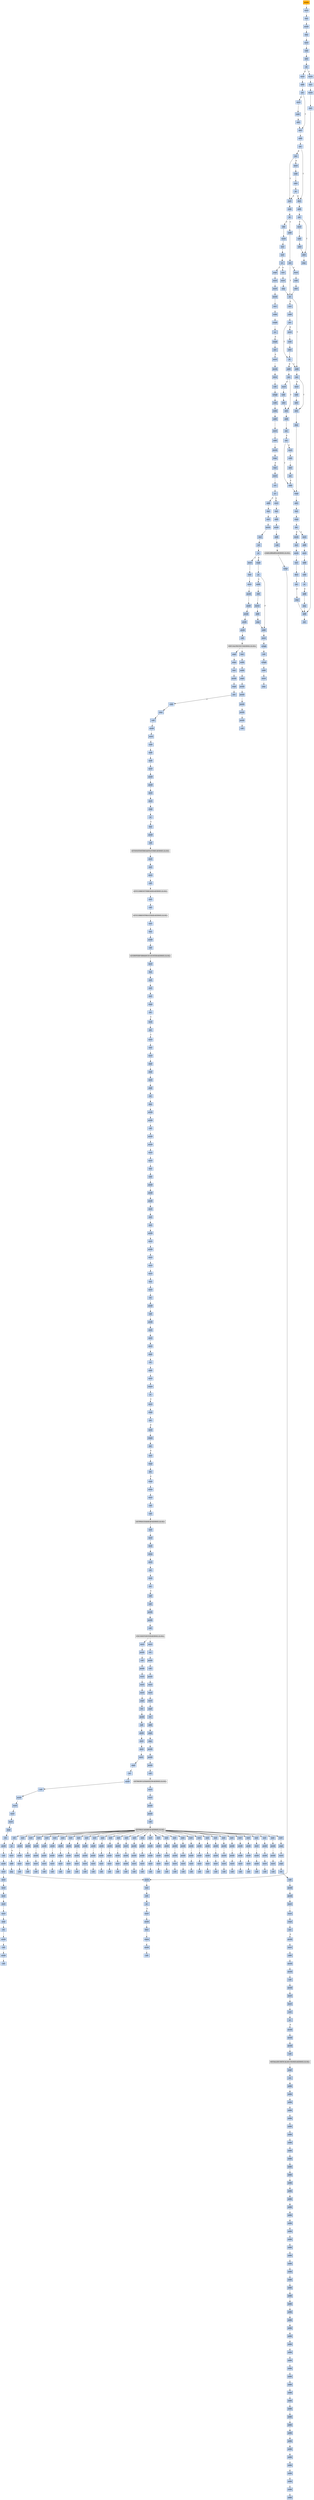 strict digraph G {
	graph [bgcolor=transparent,
		name=G
	];
	node [color=lightsteelblue,
		fillcolor=lightsteelblue,
		shape=rectangle,
		style=filled
	];
	a0x004de980pusha_	[color=lightgrey,
		fillcolor=orange,
		label=pusha];
	a0x004de981movl_0x4b8000UINT32_esi	[label=movl];
	a0x004de980pusha_ -> a0x004de981movl_0x4b8000UINT32_esi	[color="#000000"];
	a0x004de986leal__749568esi__edi	[label=leal];
	a0x004de981movl_0x4b8000UINT32_esi -> a0x004de986leal__749568esi__edi	[color="#000000"];
	a0x004de98cpushl_edi	[label=pushl];
	a0x004de986leal__749568esi__edi -> a0x004de98cpushl_edi	[color="#000000"];
	a0x004de98djmp_0x004de99a	[label=jmp];
	a0x004de98cpushl_edi -> a0x004de98djmp_0x004de99a	[color="#000000"];
	a0x004de99amovl_esi__ebx	[label=movl];
	a0x004de98djmp_0x004de99a -> a0x004de99amovl_esi__ebx	[color="#000000"];
	a0x004de99csubl_0xfffffffcUINT8_esi	[label=subl];
	a0x004de99amovl_esi__ebx -> a0x004de99csubl_0xfffffffcUINT8_esi	[color="#000000"];
	a0x004de99fadcl_ebx_ebx	[label=adcl];
	a0x004de99csubl_0xfffffffcUINT8_esi -> a0x004de99fadcl_ebx_ebx	[color="#000000"];
	a0x004de9a1jb_0x004de990	[label=jb];
	a0x004de99fadcl_ebx_ebx -> a0x004de9a1jb_0x004de990	[color="#000000"];
	a0x004de990movb_esi__al	[label=movb];
	a0x004de9a1jb_0x004de990 -> a0x004de990movb_esi__al	[color="#000000",
		label=T];
	a0x004de9a3movl_0x1UINT32_eax	[label=movl];
	a0x004de9a1jb_0x004de990 -> a0x004de9a3movl_0x1UINT32_eax	[color="#000000",
		label=F];
	a0x004de992incl_esi	[label=incl];
	a0x004de990movb_esi__al -> a0x004de992incl_esi	[color="#000000"];
	a0x004de993movb_al_edi_	[label=movb];
	a0x004de992incl_esi -> a0x004de993movb_al_edi_	[color="#000000"];
	a0x004de995incl_edi	[label=incl];
	a0x004de993movb_al_edi_ -> a0x004de995incl_edi	[color="#000000"];
	a0x004de996addl_ebx_ebx	[label=addl];
	a0x004de995incl_edi -> a0x004de996addl_ebx_ebx	[color="#000000"];
	a0x004de998jne_0x004de9a1	[label=jne];
	a0x004de996addl_ebx_ebx -> a0x004de998jne_0x004de9a1	[color="#000000"];
	a0x004de9a8addl_ebx_ebx	[label=addl];
	a0x004de9a3movl_0x1UINT32_eax -> a0x004de9a8addl_ebx_ebx	[color="#000000"];
	a0x004de9aajne_0x004de9b3	[label=jne];
	a0x004de9a8addl_ebx_ebx -> a0x004de9aajne_0x004de9b3	[color="#000000"];
	a0x004de9b3adcl_eax_eax	[label=adcl];
	a0x004de9aajne_0x004de9b3 -> a0x004de9b3adcl_eax_eax	[color="#000000",
		label=T];
	a0x004de9acmovl_esi__ebx	[label=movl];
	a0x004de9aajne_0x004de9b3 -> a0x004de9acmovl_esi__ebx	[color="#000000",
		label=F];
	a0x004de9b5addl_ebx_ebx	[label=addl];
	a0x004de9b3adcl_eax_eax -> a0x004de9b5addl_ebx_ebx	[color="#000000"];
	a0x004de9b7jae_0x004de9c4	[label=jae];
	a0x004de9b5addl_ebx_ebx -> a0x004de9b7jae_0x004de9c4	[color="#000000"];
	a0x004de9b9jne_0x004de9e3	[label=jne];
	a0x004de9b7jae_0x004de9c4 -> a0x004de9b9jne_0x004de9e3	[color="#000000",
		label=F];
	a0x004de9c4decl_eax	[label=decl];
	a0x004de9b7jae_0x004de9c4 -> a0x004de9c4decl_eax	[color="#000000",
		label=T];
	a0x004de9e3xorl_ecx_ecx	[label=xorl];
	a0x004de9b9jne_0x004de9e3 -> a0x004de9e3xorl_ecx_ecx	[color="#000000",
		label=T];
	a0x004de9bbmovl_esi__ebx	[label=movl];
	a0x004de9b9jne_0x004de9e3 -> a0x004de9bbmovl_esi__ebx	[color="#000000",
		label=F];
	a0x004de9e5subl_0x3UINT8_eax	[label=subl];
	a0x004de9e3xorl_ecx_ecx -> a0x004de9e5subl_0x3UINT8_eax	[color="#000000"];
	a0x004de9e8jb_0x004de9fb	[label=jb];
	a0x004de9e5subl_0x3UINT8_eax -> a0x004de9e8jb_0x004de9fb	[color="#000000"];
	a0x004de9eashll_0x8UINT8_eax	[label=shll];
	a0x004de9e8jb_0x004de9fb -> a0x004de9eashll_0x8UINT8_eax	[color="#000000",
		label=F];
	a0x004de9fbaddl_ebx_ebx	[label=addl];
	a0x004de9e8jb_0x004de9fb -> a0x004de9fbaddl_ebx_ebx	[color="#000000",
		label=T];
	a0x004de9edmovb_esi__al	[label=movb];
	a0x004de9eashll_0x8UINT8_eax -> a0x004de9edmovb_esi__al	[color="#000000"];
	a0x004de9efincl_esi	[label=incl];
	a0x004de9edmovb_esi__al -> a0x004de9efincl_esi	[color="#000000"];
	a0x004de9f0xorl_0xffffffffUINT8_eax	[label=xorl];
	a0x004de9efincl_esi -> a0x004de9f0xorl_0xffffffffUINT8_eax	[color="#000000"];
	a0x004de9f3je_0x004dea6a	[label=je];
	a0x004de9f0xorl_0xffffffffUINT8_eax -> a0x004de9f3je_0x004dea6a	[color="#000000"];
	a0x004de9f5sarl_eax	[label=sarl];
	a0x004de9f3je_0x004dea6a -> a0x004de9f5sarl_eax	[color="#000000",
		label=F];
	a0x004dea6apopl_esi	[label=popl];
	a0x004de9f3je_0x004dea6a -> a0x004dea6apopl_esi	[color="#000000",
		label=T];
	a0x004de9f7movl_eax_ebp	[label=movl];
	a0x004de9f5sarl_eax -> a0x004de9f7movl_eax_ebp	[color="#000000"];
	a0x004de9f9jmp_0x004dea06	[label=jmp];
	a0x004de9f7movl_eax_ebp -> a0x004de9f9jmp_0x004dea06	[color="#000000"];
	a0x004dea06jb_0x004de9d4	[label=jb];
	a0x004de9f9jmp_0x004dea06 -> a0x004dea06jb_0x004de9d4	[color="#000000"];
	a0x004de9d4addl_ebx_ebx	[label=addl];
	a0x004dea06jb_0x004de9d4 -> a0x004de9d4addl_ebx_ebx	[color="#000000",
		label=T];
	a0x004dea08incl_ecx	[label=incl];
	a0x004dea06jb_0x004de9d4 -> a0x004dea08incl_ecx	[color="#000000",
		label=F];
	a0x004de9d6jne_0x004de9df	[label=jne];
	a0x004de9d4addl_ebx_ebx -> a0x004de9d6jne_0x004de9df	[color="#000000"];
	a0x004de9dfadcl_ecx_ecx	[label=adcl];
	a0x004de9d6jne_0x004de9df -> a0x004de9dfadcl_ecx_ecx	[color="#000000",
		label=T];
	a0x004de9d8movl_esi__ebx	[label=movl];
	a0x004de9d6jne_0x004de9df -> a0x004de9d8movl_esi__ebx	[color="#000000",
		label=F];
	a0x004de9e1jmp_0x004dea35	[label=jmp];
	a0x004de9dfadcl_ecx_ecx -> a0x004de9e1jmp_0x004dea35	[color="#000000"];
	a0x004dea35cmpl_0xfffffb00UINT32_ebp	[label=cmpl];
	a0x004de9e1jmp_0x004dea35 -> a0x004dea35cmpl_0xfffffb00UINT32_ebp	[color="#000000"];
	a0x004dea3badcl_0x2UINT8_ecx	[label=adcl];
	a0x004dea35cmpl_0xfffffb00UINT32_ebp -> a0x004dea3badcl_0x2UINT8_ecx	[color="#000000"];
	a0x004dea3eleal_ediebp__edx	[label=leal];
	a0x004dea3badcl_0x2UINT8_ecx -> a0x004dea3eleal_ediebp__edx	[color="#000000"];
	a0x004dea41cmpl_0xfffffffcUINT8_ebp	[label=cmpl];
	a0x004dea3eleal_ediebp__edx -> a0x004dea41cmpl_0xfffffffcUINT8_ebp	[color="#000000"];
	a0x004dea44jbe_0x004dea54	[label=jbe];
	a0x004dea41cmpl_0xfffffffcUINT8_ebp -> a0x004dea44jbe_0x004dea54	[color="#000000"];
	a0x004dea54movl_edx__eax	[label=movl];
	a0x004dea44jbe_0x004dea54 -> a0x004dea54movl_edx__eax	[color="#000000",
		label=T];
	a0x004dea46movb_edx__al	[label=movb];
	a0x004dea44jbe_0x004dea54 -> a0x004dea46movb_edx__al	[color="#000000",
		label=F];
	a0x004dea56addl_0x4UINT8_edx	[label=addl];
	a0x004dea54movl_edx__eax -> a0x004dea56addl_0x4UINT8_edx	[color="#000000"];
	a0x004dea59movl_eax_edi_	[label=movl];
	a0x004dea56addl_0x4UINT8_edx -> a0x004dea59movl_eax_edi_	[color="#000000"];
	a0x004dea5baddl_0x4UINT8_edi	[label=addl];
	a0x004dea59movl_eax_edi_ -> a0x004dea5baddl_0x4UINT8_edi	[color="#000000"];
	a0x004dea5esubl_0x4UINT8_ecx	[label=subl];
	a0x004dea5baddl_0x4UINT8_edi -> a0x004dea5esubl_0x4UINT8_ecx	[color="#000000"];
	a0x004dea61ja_0x004dea54	[label=ja];
	a0x004dea5esubl_0x4UINT8_ecx -> a0x004dea61ja_0x004dea54	[color="#000000"];
	a0x004dea63addl_ecx_edi	[label=addl];
	a0x004dea61ja_0x004dea54 -> a0x004dea63addl_ecx_edi	[color="#000000",
		label=F];
	a0x004dea65jmp_0x004de996	[label=jmp];
	a0x004dea63addl_ecx_edi -> a0x004dea65jmp_0x004de996	[color="#000000"];
	a0x004dea65jmp_0x004de996 -> a0x004de996addl_ebx_ebx	[color="#000000"];
	a0x004dea09addl_ebx_ebx	[label=addl];
	a0x004dea08incl_ecx -> a0x004dea09addl_ebx_ebx	[color="#000000"];
	a0x004dea0bjne_0x004dea14	[label=jne];
	a0x004dea09addl_ebx_ebx -> a0x004dea0bjne_0x004dea14	[color="#000000"];
	a0x004dea14jb_0x004de9d4	[label=jb];
	a0x004dea0bjne_0x004dea14 -> a0x004dea14jb_0x004de9d4	[color="#000000",
		label=T];
	a0x004dea0dmovl_esi__ebx	[label=movl];
	a0x004dea0bjne_0x004dea14 -> a0x004dea0dmovl_esi__ebx	[color="#000000",
		label=F];
	a0x004dea14jb_0x004de9d4 -> a0x004de9d4addl_ebx_ebx	[color="#000000",
		label=T];
	a0x004dea16addl_ebx_ebx	[label=addl];
	a0x004dea14jb_0x004de9d4 -> a0x004dea16addl_ebx_ebx	[color="#000000",
		label=F];
	a0x004de9bdsubl_0xfffffffcUINT8_esi	[label=subl];
	a0x004de9bbmovl_esi__ebx -> a0x004de9bdsubl_0xfffffffcUINT8_esi	[color="#000000"];
	a0x004de9c0adcl_ebx_ebx	[label=adcl];
	a0x004de9bdsubl_0xfffffffcUINT8_esi -> a0x004de9c0adcl_ebx_ebx	[color="#000000"];
	a0x004de9c2jb_0x004de9e3	[label=jb];
	a0x004de9c0adcl_ebx_ebx -> a0x004de9c2jb_0x004de9e3	[color="#000000"];
	a0x004de9c2jb_0x004de9e3 -> a0x004de9e3xorl_ecx_ecx	[color="#000000",
		label=T];
	a0x004de9c2jb_0x004de9e3 -> a0x004de9c4decl_eax	[color="#000000",
		label=F];
	a0x004de9fdjne_0x004dea06	[label=jne];
	a0x004de9fbaddl_ebx_ebx -> a0x004de9fdjne_0x004dea06	[color="#000000"];
	a0x004de9fdjne_0x004dea06 -> a0x004dea06jb_0x004de9d4	[color="#000000",
		label=T];
	a0x004de9ffmovl_esi__ebx	[label=movl];
	a0x004de9fdjne_0x004dea06 -> a0x004de9ffmovl_esi__ebx	[color="#000000",
		label=F];
	a0x004dea18jne_0x004dea21	[label=jne];
	a0x004dea16addl_ebx_ebx -> a0x004dea18jne_0x004dea21	[color="#000000"];
	a0x004dea21adcl_ecx_ecx	[label=adcl];
	a0x004dea18jne_0x004dea21 -> a0x004dea21adcl_ecx_ecx	[color="#000000",
		label=T];
	a0x004dea1amovl_esi__ebx	[label=movl];
	a0x004dea18jne_0x004dea21 -> a0x004dea1amovl_esi__ebx	[color="#000000",
		label=F];
	a0x004dea23addl_ebx_ebx	[label=addl];
	a0x004dea21adcl_ecx_ecx -> a0x004dea23addl_ebx_ebx	[color="#000000"];
	a0x004dea25jae_0x004dea16	[label=jae];
	a0x004dea23addl_ebx_ebx -> a0x004dea25jae_0x004dea16	[color="#000000"];
	a0x004dea27jne_0x004dea32	[label=jne];
	a0x004dea25jae_0x004dea16 -> a0x004dea27jne_0x004dea32	[color="#000000",
		label=F];
	a0x004dea32addl_0x2UINT8_ecx	[label=addl];
	a0x004dea27jne_0x004dea32 -> a0x004dea32addl_0x2UINT8_ecx	[color="#000000",
		label=T];
	a0x004dea29movl_esi__ebx	[label=movl];
	a0x004dea27jne_0x004dea32 -> a0x004dea29movl_esi__ebx	[color="#000000",
		label=F];
	a0x004dea32addl_0x2UINT8_ecx -> a0x004dea35cmpl_0xfffffb00UINT32_ebp	[color="#000000"];
	a0x004dea48incl_edx	[label=incl];
	a0x004dea46movb_edx__al -> a0x004dea48incl_edx	[color="#000000"];
	a0x004dea49movb_al_edi_	[label=movb];
	a0x004dea48incl_edx -> a0x004dea49movb_al_edi_	[color="#000000"];
	a0x004dea4bincl_edi	[label=incl];
	a0x004dea49movb_al_edi_ -> a0x004dea4bincl_edi	[color="#000000"];
	a0x004dea4cdecl_ecx	[label=decl];
	a0x004dea4bincl_edi -> a0x004dea4cdecl_ecx	[color="#000000"];
	a0x004dea4djne_0x004dea46	[label=jne];
	a0x004dea4cdecl_ecx -> a0x004dea4djne_0x004dea46	[color="#000000"];
	a0x004dea4fjmp_0x004de996	[label=jmp];
	a0x004dea4djne_0x004dea46 -> a0x004dea4fjmp_0x004de996	[color="#000000",
		label=F];
	a0x004dea4fjmp_0x004de996 -> a0x004de996addl_ebx_ebx	[color="#000000"];
	a0x004de9c5addl_ebx_ebx	[label=addl];
	a0x004de9c4decl_eax -> a0x004de9c5addl_ebx_ebx	[color="#000000"];
	a0x004de9c7jne_0x004de9d0	[label=jne];
	a0x004de9c5addl_ebx_ebx -> a0x004de9c7jne_0x004de9d0	[color="#000000"];
	a0x004de9d0adcl_eax_eax	[label=adcl];
	a0x004de9c7jne_0x004de9d0 -> a0x004de9d0adcl_eax_eax	[color="#000000",
		label=T];
	a0x004de9c9movl_esi__ebx	[label=movl];
	a0x004de9c7jne_0x004de9d0 -> a0x004de9c9movl_esi__ebx	[color="#000000",
		label=F];
	a0x004de9d2jmp_0x004de9a8	[label=jmp];
	a0x004de9d0adcl_eax_eax -> a0x004de9d2jmp_0x004de9a8	[color="#000000"];
	a0x004de9aesubl_0xfffffffcUINT8_esi	[label=subl];
	a0x004de9acmovl_esi__ebx -> a0x004de9aesubl_0xfffffffcUINT8_esi	[color="#000000"];
	a0x004de9b1adcl_ebx_ebx	[label=adcl];
	a0x004de9aesubl_0xfffffffcUINT8_esi -> a0x004de9b1adcl_ebx_ebx	[color="#000000"];
	a0x004de9b1adcl_ebx_ebx -> a0x004de9b3adcl_eax_eax	[color="#000000"];
	a0x004dea0fsubl_0xfffffffcUINT8_esi	[label=subl];
	a0x004dea0dmovl_esi__ebx -> a0x004dea0fsubl_0xfffffffcUINT8_esi	[color="#000000"];
	a0x004dea12adcl_ebx_ebx	[label=adcl];
	a0x004dea0fsubl_0xfffffffcUINT8_esi -> a0x004dea12adcl_ebx_ebx	[color="#000000"];
	a0x004dea12adcl_ebx_ebx -> a0x004dea14jb_0x004de9d4	[color="#000000"];
	a0x004de9dasubl_0xfffffffcUINT8_esi	[label=subl];
	a0x004de9d8movl_esi__ebx -> a0x004de9dasubl_0xfffffffcUINT8_esi	[color="#000000"];
	a0x004de9ddadcl_ebx_ebx	[label=adcl];
	a0x004de9dasubl_0xfffffffcUINT8_esi -> a0x004de9ddadcl_ebx_ebx	[color="#000000"];
	a0x004de9ddadcl_ebx_ebx -> a0x004de9dfadcl_ecx_ecx	[color="#000000"];
	a0x004dea1csubl_0xfffffffcUINT8_esi	[label=subl];
	a0x004dea1amovl_esi__ebx -> a0x004dea1csubl_0xfffffffcUINT8_esi	[color="#000000"];
	a0x004dea1fadcl_ebx_ebx	[label=adcl];
	a0x004dea1csubl_0xfffffffcUINT8_esi -> a0x004dea1fadcl_ebx_ebx	[color="#000000"];
	a0x004dea1fadcl_ebx_ebx -> a0x004dea21adcl_ecx_ecx	[color="#000000"];
	a0x004dea2bsubl_0xfffffffcUINT8_esi	[label=subl];
	a0x004dea29movl_esi__ebx -> a0x004dea2bsubl_0xfffffffcUINT8_esi	[color="#000000"];
	a0x004dea2eadcl_ebx_ebx	[label=adcl];
	a0x004dea2bsubl_0xfffffffcUINT8_esi -> a0x004dea2eadcl_ebx_ebx	[color="#000000"];
	a0x004dea30jae_0x004dea16	[label=jae];
	a0x004dea2eadcl_ebx_ebx -> a0x004dea30jae_0x004dea16	[color="#000000"];
	a0x004dea30jae_0x004dea16 -> a0x004dea32addl_0x2UINT8_ecx	[color="#000000",
		label=F];
	a0x004de9cbsubl_0xfffffffcUINT8_esi	[label=subl];
	a0x004de9c9movl_esi__ebx -> a0x004de9cbsubl_0xfffffffcUINT8_esi	[color="#000000"];
	a0x004de9ceadcl_ebx_ebx	[label=adcl];
	a0x004de9cbsubl_0xfffffffcUINT8_esi -> a0x004de9ceadcl_ebx_ebx	[color="#000000"];
	a0x004de9ceadcl_ebx_ebx -> a0x004de9d0adcl_eax_eax	[color="#000000"];
	a0x004dea01subl_0xfffffffcUINT8_esi	[label=subl];
	a0x004de9ffmovl_esi__ebx -> a0x004dea01subl_0xfffffffcUINT8_esi	[color="#000000"];
	a0x004dea04adcl_ebx_ebx	[label=adcl];
	a0x004dea01subl_0xfffffffcUINT8_esi -> a0x004dea04adcl_ebx_ebx	[color="#000000"];
	a0x004dea04adcl_ebx_ebx -> a0x004dea06jb_0x004de9d4	[color="#000000"];
	a0x004dea6bmovl_esi_edi	[label=movl];
	a0x004dea6apopl_esi -> a0x004dea6bmovl_esi_edi	[color="#000000"];
	a0x004dea6dmovl_0x7fcUINT32_ecx	[label=movl];
	a0x004dea6bmovl_esi_edi -> a0x004dea6dmovl_0x7fcUINT32_ecx	[color="#000000"];
	a0x004dea72movb_edi__al	[label=movb];
	a0x004dea6dmovl_0x7fcUINT32_ecx -> a0x004dea72movb_edi__al	[color="#000000"];
	a0x004dea74incl_edi	[label=incl];
	a0x004dea72movb_edi__al -> a0x004dea74incl_edi	[color="#000000"];
	a0x004dea75subb_0xffffffe8UINT8_al	[label=subb];
	a0x004dea74incl_edi -> a0x004dea75subb_0xffffffe8UINT8_al	[color="#000000"];
	a0x004dea77cmpb_0x1UINT8_al	[label=cmpb];
	a0x004dea75subb_0xffffffe8UINT8_al -> a0x004dea77cmpb_0x1UINT8_al	[color="#000000"];
	a0x004dea79ja_0x004dea72	[label=ja];
	a0x004dea77cmpb_0x1UINT8_al -> a0x004dea79ja_0x004dea72	[color="#000000"];
	a0x004dea7bcmpb_0x9UINT8_edi_	[label=cmpb];
	a0x004dea79ja_0x004dea72 -> a0x004dea7bcmpb_0x9UINT8_edi_	[color="#000000",
		label=F];
	a0x004dea7ejne_0x004dea72	[label=jne];
	a0x004dea7bcmpb_0x9UINT8_edi_ -> a0x004dea7ejne_0x004dea72	[color="#000000"];
	a0x004dea80movl_edi__eax	[label=movl];
	a0x004dea7ejne_0x004dea72 -> a0x004dea80movl_edi__eax	[color="#000000",
		label=F];
	a0x004dea82movb_0x4edi__bl	[label=movb];
	a0x004dea80movl_edi__eax -> a0x004dea82movb_0x4edi__bl	[color="#000000"];
	a0x004dea85shrw_0x8UINT8_ax	[label=shrw];
	a0x004dea82movb_0x4edi__bl -> a0x004dea85shrw_0x8UINT8_ax	[color="#000000"];
	a0x004dea89roll_0x10UINT8_eax	[label=roll];
	a0x004dea85shrw_0x8UINT8_ax -> a0x004dea89roll_0x10UINT8_eax	[color="#000000"];
	a0x004dea8cxchgb_al_ah	[label=xchgb];
	a0x004dea89roll_0x10UINT8_eax -> a0x004dea8cxchgb_al_ah	[color="#000000"];
	a0x004dea8esubl_edi_eax	[label=subl];
	a0x004dea8cxchgb_al_ah -> a0x004dea8esubl_edi_eax	[color="#000000"];
	a0x004dea90subb_0xffffffe8UINT8_bl	[label=subb];
	a0x004dea8esubl_edi_eax -> a0x004dea90subb_0xffffffe8UINT8_bl	[color="#000000"];
	a0x004dea93addl_esi_eax	[label=addl];
	a0x004dea90subb_0xffffffe8UINT8_bl -> a0x004dea93addl_esi_eax	[color="#000000"];
	a0x004dea95movl_eax_edi_	[label=movl];
	a0x004dea93addl_esi_eax -> a0x004dea95movl_eax_edi_	[color="#000000"];
	a0x004dea97addl_0x5UINT8_edi	[label=addl];
	a0x004dea95movl_eax_edi_ -> a0x004dea97addl_0x5UINT8_edi	[color="#000000"];
	a0x004dea9amovb_bl_al	[label=movb];
	a0x004dea97addl_0x5UINT8_edi -> a0x004dea9amovb_bl_al	[color="#000000"];
	a0x004dea9cloop_0x004dea77	[label=loop];
	a0x004dea9amovb_bl_al -> a0x004dea9cloop_0x004dea77	[color="#000000"];
	a0x004dea9eleal_0xdb000esi__edi	[label=leal];
	a0x004dea9cloop_0x004dea77 -> a0x004dea9eleal_0xdb000esi__edi	[color="#000000",
		label=F];
	a0x004deaa4movl_edi__eax	[label=movl];
	a0x004dea9eleal_0xdb000esi__edi -> a0x004deaa4movl_edi__eax	[color="#000000"];
	a0x004deaa6orl_eax_eax	[label=orl];
	a0x004deaa4movl_edi__eax -> a0x004deaa6orl_eax_eax	[color="#000000"];
	a0x004deaa8je_0x004deae6	[label=je];
	a0x004deaa6orl_eax_eax -> a0x004deaa8je_0x004deae6	[color="#000000"];
	a0x004deaaamovl_0x4edi__ebx	[label=movl];
	a0x004deaa8je_0x004deae6 -> a0x004deaaamovl_0x4edi__ebx	[color="#000000",
		label=F];
	a0x004deae6addl_0x4UINT8_edi	[label=addl];
	a0x004deaa8je_0x004deae6 -> a0x004deae6addl_0x4UINT8_edi	[color="#000000",
		label=T];
	a0x004deaadleal_0xde708eaxesi__eax	[label=leal];
	a0x004deaaamovl_0x4edi__ebx -> a0x004deaadleal_0xde708eaxesi__eax	[color="#000000"];
	a0x004deab4addl_esi_ebx	[label=addl];
	a0x004deaadleal_0xde708eaxesi__eax -> a0x004deab4addl_esi_ebx	[color="#000000"];
	a0x004deab6pushl_eax	[label=pushl];
	a0x004deab4addl_esi_ebx -> a0x004deab6pushl_eax	[color="#000000"];
	a0x004deab7addl_0x8UINT8_edi	[label=addl];
	a0x004deab6pushl_eax -> a0x004deab7addl_0x8UINT8_edi	[color="#000000"];
	a0x004deabacall_0xde7acesi_	[label=call];
	a0x004deab7addl_0x8UINT8_edi -> a0x004deabacall_0xde7acesi_	[color="#000000"];
	LOADLIBRARYA_KERNEL32_DLL	[color=lightgrey,
		fillcolor=lightgrey,
		label="LOADLIBRARYA-KERNEL32-DLL"];
	a0x004deabacall_0xde7acesi_ -> LOADLIBRARYA_KERNEL32_DLL	[color="#000000"];
	a0x004deac0xchgl_eax_ebp	[label=xchgl];
	LOADLIBRARYA_KERNEL32_DLL -> a0x004deac0xchgl_eax_ebp	[color="#000000"];
	a0x004deac1movb_edi__al	[label=movb];
	a0x004deac0xchgl_eax_ebp -> a0x004deac1movb_edi__al	[color="#000000"];
	a0x004deac3incl_edi	[label=incl];
	a0x004deac1movb_edi__al -> a0x004deac3incl_edi	[color="#000000"];
	a0x004deac4orb_al_al	[label=orb];
	a0x004deac3incl_edi -> a0x004deac4orb_al_al	[color="#000000"];
	a0x004deac6je_0x004deaa4	[label=je];
	a0x004deac4orb_al_al -> a0x004deac6je_0x004deaa4	[color="#000000"];
	a0x004deac8movl_edi_ecx	[label=movl];
	a0x004deac6je_0x004deaa4 -> a0x004deac8movl_edi_ecx	[color="#000000",
		label=F];
	a0x004deacapushl_edi	[label=pushl];
	a0x004deac8movl_edi_ecx -> a0x004deacapushl_edi	[color="#000000"];
	a0x004deacbdecl_eax	[label=decl];
	a0x004deacapushl_edi -> a0x004deacbdecl_eax	[color="#000000"];
	a0x004deaccrepnz_scasb_es_edi__al	[label=repnz];
	a0x004deacbdecl_eax -> a0x004deaccrepnz_scasb_es_edi__al	[color="#000000"];
	a0x004deacepushl_ebp	[label=pushl];
	a0x004deaccrepnz_scasb_es_edi__al -> a0x004deacepushl_ebp	[color="#000000"];
	a0x004deacfcall_0xde7b4esi_	[label=call];
	a0x004deacepushl_ebp -> a0x004deacfcall_0xde7b4esi_	[color="#000000"];
	GETPROCADDRESS_KERNEL32_DLL	[color=lightgrey,
		fillcolor=lightgrey,
		label="GETPROCADDRESS-KERNEL32-DLL"];
	a0x004dead5orl_eax_eax	[label=orl];
	GETPROCADDRESS_KERNEL32_DLL -> a0x004dead5orl_eax_eax	[color="#000000"];
	a0x0040ddf8xorl_0x423280_eax	[label=xorl];
	GETPROCADDRESS_KERNEL32_DLL -> a0x0040ddf8xorl_0x423280_eax	[color="#000000"];
	a0x0040de0bxorl_0x423280_eax	[label=xorl];
	GETPROCADDRESS_KERNEL32_DLL -> a0x0040de0bxorl_0x423280_eax	[color="#000000"];
	a0x0040de1exorl_0x423280_eax	[label=xorl];
	GETPROCADDRESS_KERNEL32_DLL -> a0x0040de1exorl_0x423280_eax	[color="#000000"];
	a0x0040de31xorl_0x423280_eax	[label=xorl];
	GETPROCADDRESS_KERNEL32_DLL -> a0x0040de31xorl_0x423280_eax	[color="#000000"];
	a0x0040de44xorl_0x423280_eax	[label=xorl];
	GETPROCADDRESS_KERNEL32_DLL -> a0x0040de44xorl_0x423280_eax	[color="#000000"];
	a0x0040de57xorl_0x423280_eax	[label=xorl];
	GETPROCADDRESS_KERNEL32_DLL -> a0x0040de57xorl_0x423280_eax	[color="#000000"];
	a0x0040de6axorl_0x423280_eax	[label=xorl];
	GETPROCADDRESS_KERNEL32_DLL -> a0x0040de6axorl_0x423280_eax	[color="#000000"];
	a0x0040de7dxorl_0x423280_eax	[label=xorl];
	GETPROCADDRESS_KERNEL32_DLL -> a0x0040de7dxorl_0x423280_eax	[color="#000000"];
	a0x0040de90xorl_0x423280_eax	[label=xorl];
	GETPROCADDRESS_KERNEL32_DLL -> a0x0040de90xorl_0x423280_eax	[color="#000000"];
	a0x0040dea3xorl_0x423280_eax	[label=xorl];
	GETPROCADDRESS_KERNEL32_DLL -> a0x0040dea3xorl_0x423280_eax	[color="#000000"];
	a0x0040deb6xorl_0x423280_eax	[label=xorl];
	GETPROCADDRESS_KERNEL32_DLL -> a0x0040deb6xorl_0x423280_eax	[color="#000000"];
	a0x0040dec9xorl_0x423280_eax	[label=xorl];
	GETPROCADDRESS_KERNEL32_DLL -> a0x0040dec9xorl_0x423280_eax	[color="#000000"];
	a0x0040dedcxorl_0x423280_eax	[label=xorl];
	GETPROCADDRESS_KERNEL32_DLL -> a0x0040dedcxorl_0x423280_eax	[color="#000000"];
	a0x0040deefxorl_0x423280_eax	[label=xorl];
	GETPROCADDRESS_KERNEL32_DLL -> a0x0040deefxorl_0x423280_eax	[color="#000000"];
	a0x0040df02xorl_0x423280_eax	[label=xorl];
	GETPROCADDRESS_KERNEL32_DLL -> a0x0040df02xorl_0x423280_eax	[color="#000000"];
	a0x0040df15xorl_0x423280_eax	[label=xorl];
	GETPROCADDRESS_KERNEL32_DLL -> a0x0040df15xorl_0x423280_eax	[color="#000000"];
	a0x0040df28xorl_0x423280_eax	[label=xorl];
	GETPROCADDRESS_KERNEL32_DLL -> a0x0040df28xorl_0x423280_eax	[color="#000000"];
	a0x0040df3bxorl_0x423280_eax	[label=xorl];
	GETPROCADDRESS_KERNEL32_DLL -> a0x0040df3bxorl_0x423280_eax	[color="#000000"];
	a0x0040df4exorl_0x423280_eax	[label=xorl];
	GETPROCADDRESS_KERNEL32_DLL -> a0x0040df4exorl_0x423280_eax	[color="#000000"];
	a0x0040df61xorl_0x423280_eax	[label=xorl];
	GETPROCADDRESS_KERNEL32_DLL -> a0x0040df61xorl_0x423280_eax	[color="#000000"];
	a0x0040df74xorl_0x423280_eax	[label=xorl];
	GETPROCADDRESS_KERNEL32_DLL -> a0x0040df74xorl_0x423280_eax	[color="#000000"];
	a0x0040df87xorl_0x423280_eax	[label=xorl];
	GETPROCADDRESS_KERNEL32_DLL -> a0x0040df87xorl_0x423280_eax	[color="#000000"];
	a0x0040df9axorl_0x423280_eax	[label=xorl];
	GETPROCADDRESS_KERNEL32_DLL -> a0x0040df9axorl_0x423280_eax	[color="#000000"];
	a0x0040dfadxorl_0x423280_eax	[label=xorl];
	GETPROCADDRESS_KERNEL32_DLL -> a0x0040dfadxorl_0x423280_eax	[color="#000000"];
	a0x0040dfc0xorl_0x423280_eax	[label=xorl];
	GETPROCADDRESS_KERNEL32_DLL -> a0x0040dfc0xorl_0x423280_eax	[color="#000000"];
	a0x0040dfd3xorl_0x423280_eax	[label=xorl];
	GETPROCADDRESS_KERNEL32_DLL -> a0x0040dfd3xorl_0x423280_eax	[color="#000000"];
	a0x0040dfe6xorl_0x423280_eax	[label=xorl];
	GETPROCADDRESS_KERNEL32_DLL -> a0x0040dfe6xorl_0x423280_eax	[color="#000000"];
	a0x0040dff9xorl_0x423280_eax	[label=xorl];
	GETPROCADDRESS_KERNEL32_DLL -> a0x0040dff9xorl_0x423280_eax	[color="#000000"];
	a0x0040e00cxorl_0x423280_eax	[label=xorl];
	GETPROCADDRESS_KERNEL32_DLL -> a0x0040e00cxorl_0x423280_eax	[color="#000000"];
	a0x0040e01fxorl_0x423280_eax	[label=xorl];
	GETPROCADDRESS_KERNEL32_DLL -> a0x0040e01fxorl_0x423280_eax	[color="#000000"];
	a0x0040e032xorl_0x423280_eax	[label=xorl];
	GETPROCADDRESS_KERNEL32_DLL -> a0x0040e032xorl_0x423280_eax	[color="#000000"];
	a0x0040e045xorl_0x423280_eax	[label=xorl];
	GETPROCADDRESS_KERNEL32_DLL -> a0x0040e045xorl_0x423280_eax	[color="#000000"];
	a0x0040e058xorl_0x423280_eax	[label=xorl];
	GETPROCADDRESS_KERNEL32_DLL -> a0x0040e058xorl_0x423280_eax	[color="#000000"];
	a0x004dead7je_0x004deae0	[label=je];
	a0x004dead5orl_eax_eax -> a0x004dead7je_0x004deae0	[color="#000000"];
	a0x004dead9movl_eax_ebx_	[label=movl];
	a0x004dead7je_0x004deae0 -> a0x004dead9movl_eax_ebx_	[color="#000000",
		label=F];
	a0x004deadbaddl_0x4UINT8_ebx	[label=addl];
	a0x004dead9movl_eax_ebx_ -> a0x004deadbaddl_0x4UINT8_ebx	[color="#000000"];
	a0x004deadejmp_0x004deac1	[label=jmp];
	a0x004deadbaddl_0x4UINT8_ebx -> a0x004deadejmp_0x004deac1	[color="#000000"];
	a0x004deadejmp_0x004deac1 -> a0x004deac1movb_edi__al	[color="#000000"];
	a0x004deae9leal__4esi__ebx	[label=leal];
	a0x004deae6addl_0x4UINT8_edi -> a0x004deae9leal__4esi__ebx	[color="#000000"];
	a0x004deaecxorl_eax_eax	[label=xorl];
	a0x004deae9leal__4esi__ebx -> a0x004deaecxorl_eax_eax	[color="#000000"];
	a0x004deaeemovb_edi__al	[label=movb];
	a0x004deaecxorl_eax_eax -> a0x004deaeemovb_edi__al	[color="#000000"];
	a0x004deaf0incl_edi	[label=incl];
	a0x004deaeemovb_edi__al -> a0x004deaf0incl_edi	[color="#000000"];
	a0x004deaf1orl_eax_eax	[label=orl];
	a0x004deaf0incl_edi -> a0x004deaf1orl_eax_eax	[color="#000000"];
	a0x004deaf3je_0x004deb17	[label=je];
	a0x004deaf1orl_eax_eax -> a0x004deaf3je_0x004deb17	[color="#000000"];
	a0x004deaf5cmpb_0xffffffefUINT8_al	[label=cmpb];
	a0x004deaf3je_0x004deb17 -> a0x004deaf5cmpb_0xffffffefUINT8_al	[color="#000000",
		label=F];
	a0x004deb17movl_0xde7b8esi__ebp	[label=movl];
	a0x004deaf3je_0x004deb17 -> a0x004deb17movl_0xde7b8esi__ebp	[color="#000000",
		label=T];
	a0x004deaf7ja_0x004deb0a	[label=ja];
	a0x004deaf5cmpb_0xffffffefUINT8_al -> a0x004deaf7ja_0x004deb0a	[color="#000000"];
	a0x004deaf9addl_eax_ebx	[label=addl];
	a0x004deaf7ja_0x004deb0a -> a0x004deaf9addl_eax_ebx	[color="#000000",
		label=F];
	a0x004deb0aandb_0xfUINT8_al	[label=andb];
	a0x004deaf7ja_0x004deb0a -> a0x004deb0aandb_0xfUINT8_al	[color="#000000",
		label=T];
	a0x004deafbmovl_ebx__eax	[label=movl];
	a0x004deaf9addl_eax_ebx -> a0x004deafbmovl_ebx__eax	[color="#000000"];
	a0x004deafdxchgb_al_ah	[label=xchgb];
	a0x004deafbmovl_ebx__eax -> a0x004deafdxchgb_al_ah	[color="#000000"];
	a0x004deaffroll_0x10UINT8_eax	[label=roll];
	a0x004deafdxchgb_al_ah -> a0x004deaffroll_0x10UINT8_eax	[color="#000000"];
	a0x004deb02xchgb_al_ah	[label=xchgb];
	a0x004deaffroll_0x10UINT8_eax -> a0x004deb02xchgb_al_ah	[color="#000000"];
	a0x004deb04addl_esi_eax	[label=addl];
	a0x004deb02xchgb_al_ah -> a0x004deb04addl_esi_eax	[color="#000000"];
	a0x004deb06movl_eax_ebx_	[label=movl];
	a0x004deb04addl_esi_eax -> a0x004deb06movl_eax_ebx_	[color="#000000"];
	a0x004deb08jmp_0x004deaec	[label=jmp];
	a0x004deb06movl_eax_ebx_ -> a0x004deb08jmp_0x004deaec	[color="#000000"];
	a0x004deb0cshll_0x10UINT8_eax	[label=shll];
	a0x004deb0aandb_0xfUINT8_al -> a0x004deb0cshll_0x10UINT8_eax	[color="#000000"];
	a0x004deb0fmovw_edi__ax	[label=movw];
	a0x004deb0cshll_0x10UINT8_eax -> a0x004deb0fmovw_edi__ax	[color="#000000"];
	a0x004deb12addl_0x2UINT8_edi	[label=addl];
	a0x004deb0fmovw_edi__ax -> a0x004deb12addl_0x2UINT8_edi	[color="#000000"];
	a0x004deb15jmp_0x004deaf9	[label=jmp];
	a0x004deb12addl_0x2UINT8_edi -> a0x004deb15jmp_0x004deaf9	[color="#000000"];
	a0x004deb15jmp_0x004deaf9 -> a0x004deaf9addl_eax_ebx	[color="#000000"];
	a0x004deb1dleal__4096esi__edi	[label=leal];
	a0x004deb17movl_0xde7b8esi__ebp -> a0x004deb1dleal__4096esi__edi	[color="#000000"];
	a0x004deb23movl_0x1000UINT32_ebx	[label=movl];
	a0x004deb1dleal__4096esi__edi -> a0x004deb23movl_0x1000UINT32_ebx	[color="#000000"];
	a0x004deb28pushl_eax	[label=pushl];
	a0x004deb23movl_0x1000UINT32_ebx -> a0x004deb28pushl_eax	[color="#000000"];
	a0x004deb29pushl_esp	[label=pushl];
	a0x004deb28pushl_eax -> a0x004deb29pushl_esp	[color="#000000"];
	a0x004deb2apushl_0x4UINT8	[label=pushl];
	a0x004deb29pushl_esp -> a0x004deb2apushl_0x4UINT8	[color="#000000"];
	a0x004deb2cpushl_ebx	[label=pushl];
	a0x004deb2apushl_0x4UINT8 -> a0x004deb2cpushl_ebx	[color="#000000"];
	a0x004deb2dpushl_edi	[label=pushl];
	a0x004deb2cpushl_ebx -> a0x004deb2dpushl_edi	[color="#000000"];
	a0x004deb2ecall_ebp	[label=call];
	a0x004deb2dpushl_edi -> a0x004deb2ecall_ebp	[color="#000000"];
	VIRTUALPROTECT_KERNEL32_DLL	[color=lightgrey,
		fillcolor=lightgrey,
		label="VIRTUALPROTECT-KERNEL32-DLL"];
	a0x004deb2ecall_ebp -> VIRTUALPROTECT_KERNEL32_DLL	[color="#000000"];
	a0x004deb30leal_0x21fedi__eax	[label=leal];
	VIRTUALPROTECT_KERNEL32_DLL -> a0x004deb30leal_0x21fedi__eax	[color="#000000"];
	a0x004deb45popl_eax	[label=popl];
	VIRTUALPROTECT_KERNEL32_DLL -> a0x004deb45popl_eax	[color="#000000"];
	a0x004deb36andb_0x7fUINT8_eax_	[label=andb];
	a0x004deb30leal_0x21fedi__eax -> a0x004deb36andb_0x7fUINT8_eax_	[color="#000000"];
	a0x004deb39andb_0x7fUINT8_0x28eax_	[label=andb];
	a0x004deb36andb_0x7fUINT8_eax_ -> a0x004deb39andb_0x7fUINT8_0x28eax_	[color="#000000"];
	a0x004deb3dpopl_eax	[label=popl];
	a0x004deb39andb_0x7fUINT8_0x28eax_ -> a0x004deb3dpopl_eax	[color="#000000"];
	a0x004deb3epushl_eax	[label=pushl];
	a0x004deb3dpopl_eax -> a0x004deb3epushl_eax	[color="#000000"];
	a0x004deb3fpushl_esp	[label=pushl];
	a0x004deb3epushl_eax -> a0x004deb3fpushl_esp	[color="#000000"];
	a0x004deb40pushl_eax	[label=pushl];
	a0x004deb3fpushl_esp -> a0x004deb40pushl_eax	[color="#000000"];
	a0x004deb41pushl_ebx	[label=pushl];
	a0x004deb40pushl_eax -> a0x004deb41pushl_ebx	[color="#000000"];
	a0x004deb42pushl_edi	[label=pushl];
	a0x004deb41pushl_ebx -> a0x004deb42pushl_edi	[color="#000000"];
	a0x004deb43call_ebp	[label=call];
	a0x004deb42pushl_edi -> a0x004deb43call_ebp	[color="#000000"];
	a0x004deb46popa_	[label=popa];
	a0x004deb45popl_eax -> a0x004deb46popa_	[color="#000000"];
	a0x004deb47leal__128esp__eax	[label=leal];
	a0x004deb46popa_ -> a0x004deb47leal__128esp__eax	[color="#000000"];
	a0x004deb4bpushl_0x0UINT8	[label=pushl];
	a0x004deb47leal__128esp__eax -> a0x004deb4bpushl_0x0UINT8	[color="#000000"];
	a0x004deb4dcmpl_eax_esp	[label=cmpl];
	a0x004deb4bpushl_0x0UINT8 -> a0x004deb4dcmpl_eax_esp	[color="#000000"];
	a0x004deb4fjne_0x004deb4b	[label=jne];
	a0x004deb4dcmpl_eax_esp -> a0x004deb4fjne_0x004deb4b	[color="#000000"];
	a0x004deb51subl_0xffffff80UINT8_esp	[label=subl];
	a0x004deb4fjne_0x004deb4b -> a0x004deb51subl_0xffffff80UINT8_esp	[color="#000000",
		label=F];
	a0x004deb54jmp_0x00407474	[label=jmp];
	a0x004deb51subl_0xffffff80UINT8_esp -> a0x004deb54jmp_0x00407474	[color="#000000"];
	a0x00407474call_0x40ef2e	[label=call];
	a0x004deb54jmp_0x00407474 -> a0x00407474call_0x40ef2e	[color="#000000"];
	a0x0040ef2epushl_ebp	[label=pushl];
	a0x00407474call_0x40ef2e -> a0x0040ef2epushl_ebp	[color="#000000"];
	a0x0040ef2fmovl_esp_ebp	[label=movl];
	a0x0040ef2epushl_ebp -> a0x0040ef2fmovl_esp_ebp	[color="#000000"];
	a0x0040ef31subl_0x14UINT8_esp	[label=subl];
	a0x0040ef2fmovl_esp_ebp -> a0x0040ef31subl_0x14UINT8_esp	[color="#000000"];
	a0x0040ef34andl_0x0UINT8__12ebp_	[label=andl];
	a0x0040ef31subl_0x14UINT8_esp -> a0x0040ef34andl_0x0UINT8__12ebp_	[color="#000000"];
	a0x0040ef38andl_0x0UINT8__8ebp_	[label=andl];
	a0x0040ef34andl_0x0UINT8__12ebp_ -> a0x0040ef38andl_0x0UINT8__8ebp_	[color="#000000"];
	a0x0040ef3cmovl_0x423280_eax	[label=movl];
	a0x0040ef38andl_0x0UINT8__8ebp_ -> a0x0040ef3cmovl_0x423280_eax	[color="#000000"];
	a0x0040ef41pushl_esi	[label=pushl];
	a0x0040ef3cmovl_0x423280_eax -> a0x0040ef41pushl_esi	[color="#000000"];
	a0x0040ef42pushl_edi	[label=pushl];
	a0x0040ef41pushl_esi -> a0x0040ef42pushl_edi	[color="#000000"];
	a0x0040ef43movl_0xbb40e64eUINT32_edi	[label=movl];
	a0x0040ef42pushl_edi -> a0x0040ef43movl_0xbb40e64eUINT32_edi	[color="#000000"];
	a0x0040ef48movl_0xffff0000UINT32_esi	[label=movl];
	a0x0040ef43movl_0xbb40e64eUINT32_edi -> a0x0040ef48movl_0xffff0000UINT32_esi	[color="#000000"];
	a0x0040ef4dcmpl_edi_eax	[label=cmpl];
	a0x0040ef48movl_0xffff0000UINT32_esi -> a0x0040ef4dcmpl_edi_eax	[color="#000000"];
	a0x0040ef4fje_0x40ef5e	[label=je];
	a0x0040ef4dcmpl_edi_eax -> a0x0040ef4fje_0x40ef5e	[color="#000000"];
	a0x0040ef5eleal__12ebp__eax	[label=leal];
	a0x0040ef4fje_0x40ef5e -> a0x0040ef5eleal__12ebp__eax	[color="#000000",
		label=T];
	a0x0040ef61pushl_eax	[label=pushl];
	a0x0040ef5eleal__12ebp__eax -> a0x0040ef61pushl_eax	[color="#000000"];
	a0x0040ef62call_0x418198	[label=call];
	a0x0040ef61pushl_eax -> a0x0040ef62call_0x418198	[color="#000000"];
	GETSYSTEMTIMEASFILETIME_KERNEL32_DLL	[color=lightgrey,
		fillcolor=lightgrey,
		label="GETSYSTEMTIMEASFILETIME-KERNEL32-DLL"];
	a0x0040ef62call_0x418198 -> GETSYSTEMTIMEASFILETIME_KERNEL32_DLL	[color="#000000"];
	a0x0040ef68movl__8ebp__eax	[label=movl];
	GETSYSTEMTIMEASFILETIME_KERNEL32_DLL -> a0x0040ef68movl__8ebp__eax	[color="#000000"];
	a0x0040ef6bxorl__12ebp__eax	[label=xorl];
	a0x0040ef68movl__8ebp__eax -> a0x0040ef6bxorl__12ebp__eax	[color="#000000"];
	a0x0040ef6emovl_eax__4ebp_	[label=movl];
	a0x0040ef6bxorl__12ebp__eax -> a0x0040ef6emovl_eax__4ebp_	[color="#000000"];
	a0x0040ef71call_0x418154	[label=call];
	a0x0040ef6emovl_eax__4ebp_ -> a0x0040ef71call_0x418154	[color="#000000"];
	GETCURRENTTHREADID_KERNEL32_DLL	[color=lightgrey,
		fillcolor=lightgrey,
		label="GETCURRENTTHREADID-KERNEL32-DLL"];
	a0x0040ef71call_0x418154 -> GETCURRENTTHREADID_KERNEL32_DLL	[color="#000000"];
	a0x0040ef77xorl_eax__4ebp_	[label=xorl];
	GETCURRENTTHREADID_KERNEL32_DLL -> a0x0040ef77xorl_eax__4ebp_	[color="#000000"];
	a0x0040ef7acall_0x418194	[label=call];
	a0x0040ef77xorl_eax__4ebp_ -> a0x0040ef7acall_0x418194	[color="#000000"];
	GETCURRENTPROCESSID_KERNEL32_DLL	[color=lightgrey,
		fillcolor=lightgrey,
		label="GETCURRENTPROCESSID-KERNEL32-DLL"];
	a0x0040ef7acall_0x418194 -> GETCURRENTPROCESSID_KERNEL32_DLL	[color="#000000"];
	a0x0040ef80xorl_eax__4ebp_	[label=xorl];
	GETCURRENTPROCESSID_KERNEL32_DLL -> a0x0040ef80xorl_eax__4ebp_	[color="#000000"];
	a0x0040ef83leal__20ebp__eax	[label=leal];
	a0x0040ef80xorl_eax__4ebp_ -> a0x0040ef83leal__20ebp__eax	[color="#000000"];
	a0x0040ef86pushl_eax	[label=pushl];
	a0x0040ef83leal__20ebp__eax -> a0x0040ef86pushl_eax	[color="#000000"];
	a0x0040ef87call_0x418078	[label=call];
	a0x0040ef86pushl_eax -> a0x0040ef87call_0x418078	[color="#000000"];
	QUERYPERFORMANCECOUNTER_KERNEL32_DLL	[color=lightgrey,
		fillcolor=lightgrey,
		label="QUERYPERFORMANCECOUNTER-KERNEL32-DLL"];
	a0x0040ef87call_0x418078 -> QUERYPERFORMANCECOUNTER_KERNEL32_DLL	[color="#000000"];
	a0x0040ef8dmovl__16ebp__ecx	[label=movl];
	QUERYPERFORMANCECOUNTER_KERNEL32_DLL -> a0x0040ef8dmovl__16ebp__ecx	[color="#000000"];
	a0x0040ef90leal__4ebp__eax	[label=leal];
	a0x0040ef8dmovl__16ebp__ecx -> a0x0040ef90leal__4ebp__eax	[color="#000000"];
	a0x0040ef93xorl__20ebp__ecx	[label=xorl];
	a0x0040ef90leal__4ebp__eax -> a0x0040ef93xorl__20ebp__ecx	[color="#000000"];
	a0x0040ef96xorl__4ebp__ecx	[label=xorl];
	a0x0040ef93xorl__20ebp__ecx -> a0x0040ef96xorl__4ebp__ecx	[color="#000000"];
	a0x0040ef99xorl_eax_ecx	[label=xorl];
	a0x0040ef96xorl__4ebp__ecx -> a0x0040ef99xorl_eax_ecx	[color="#000000"];
	a0x0040ef9bcmpl_edi_ecx	[label=cmpl];
	a0x0040ef99xorl_eax_ecx -> a0x0040ef9bcmpl_edi_ecx	[color="#000000"];
	a0x0040ef9djne_0x40efa6	[label=jne];
	a0x0040ef9bcmpl_edi_ecx -> a0x0040ef9djne_0x40efa6	[color="#000000"];
	a0x0040efa6testl_ecx_esi	[label=testl];
	a0x0040ef9djne_0x40efa6 -> a0x0040efa6testl_ecx_esi	[color="#000000",
		label=T];
	a0x0040efa8jne_0x40efb6	[label=jne];
	a0x0040efa6testl_ecx_esi -> a0x0040efa8jne_0x40efb6	[color="#000000"];
	a0x0040efb6movl_ecx_0x423280	[label=movl];
	a0x0040efa8jne_0x40efb6 -> a0x0040efb6movl_ecx_0x423280	[color="#000000",
		label=T];
	a0x0040efbcnotl_ecx	[label=notl];
	a0x0040efb6movl_ecx_0x423280 -> a0x0040efbcnotl_ecx	[color="#000000"];
	a0x0040efbemovl_ecx_0x423284	[label=movl];
	a0x0040efbcnotl_ecx -> a0x0040efbemovl_ecx_0x423284	[color="#000000"];
	a0x0040efc4popl_edi	[label=popl];
	a0x0040efbemovl_ecx_0x423284 -> a0x0040efc4popl_edi	[color="#000000"];
	a0x0040efc5popl_esi	[label=popl];
	a0x0040efc4popl_edi -> a0x0040efc5popl_esi	[color="#000000"];
	a0x0040efc6movl_ebp_esp	[label=movl];
	a0x0040efc5popl_esi -> a0x0040efc6movl_ebp_esp	[color="#000000"];
	a0x0040efc8popl_ebp	[label=popl];
	a0x0040efc6movl_ebp_esp -> a0x0040efc8popl_ebp	[color="#000000"];
	a0x0040efc9ret	[label=ret];
	a0x0040efc8popl_ebp -> a0x0040efc9ret	[color="#000000"];
	a0x00407479jmp_0x4072f9	[label=jmp];
	a0x0040efc9ret -> a0x00407479jmp_0x4072f9	[color="#000000"];
	a0x004072f9pushl_0x14UINT8	[label=pushl];
	a0x00407479jmp_0x4072f9 -> a0x004072f9pushl_0x14UINT8	[color="#000000"];
	a0x004072fbpushl_0x421dd0UINT32	[label=pushl];
	a0x004072f9pushl_0x14UINT8 -> a0x004072fbpushl_0x421dd0UINT32	[color="#000000"];
	a0x00407300call_0x409940	[label=call];
	a0x004072fbpushl_0x421dd0UINT32 -> a0x00407300call_0x409940	[color="#000000"];
	a0x00409940pushl_0x4099a0UINT32	[label=pushl];
	a0x00407300call_0x409940 -> a0x00409940pushl_0x4099a0UINT32	[color="#000000"];
	a0x00409945pushl_fs_0	[label=pushl];
	a0x00409940pushl_0x4099a0UINT32 -> a0x00409945pushl_fs_0	[color="#000000"];
	a0x0040994cmovl_0x10esp__eax	[label=movl];
	a0x00409945pushl_fs_0 -> a0x0040994cmovl_0x10esp__eax	[color="#000000"];
	a0x00409950movl_ebp_0x10esp_	[label=movl];
	a0x0040994cmovl_0x10esp__eax -> a0x00409950movl_ebp_0x10esp_	[color="#000000"];
	a0x00409954leal_0x10esp__ebp	[label=leal];
	a0x00409950movl_ebp_0x10esp_ -> a0x00409954leal_0x10esp__ebp	[color="#000000"];
	a0x00409958subl_eax_esp	[label=subl];
	a0x00409954leal_0x10esp__ebp -> a0x00409958subl_eax_esp	[color="#000000"];
	a0x0040995apushl_ebx	[label=pushl];
	a0x00409958subl_eax_esp -> a0x0040995apushl_ebx	[color="#000000"];
	a0x0040995bpushl_esi	[label=pushl];
	a0x0040995apushl_ebx -> a0x0040995bpushl_esi	[color="#000000"];
	a0x0040995cpushl_edi	[label=pushl];
	a0x0040995bpushl_esi -> a0x0040995cpushl_edi	[color="#000000"];
	a0x0040995dmovl_0x423280_eax	[label=movl];
	a0x0040995cpushl_edi -> a0x0040995dmovl_0x423280_eax	[color="#000000"];
	a0x00409962xorl_eax__4ebp_	[label=xorl];
	a0x0040995dmovl_0x423280_eax -> a0x00409962xorl_eax__4ebp_	[color="#000000"];
	a0x00409965xorl_ebp_eax	[label=xorl];
	a0x00409962xorl_eax__4ebp_ -> a0x00409965xorl_ebp_eax	[color="#000000"];
	a0x00409967pushl_eax	[label=pushl];
	a0x00409965xorl_ebp_eax -> a0x00409967pushl_eax	[color="#000000"];
	a0x00409968movl_esp__24ebp_	[label=movl];
	a0x00409967pushl_eax -> a0x00409968movl_esp__24ebp_	[color="#000000"];
	a0x0040996bpushl__8ebp_	[label=pushl];
	a0x00409968movl_esp__24ebp_ -> a0x0040996bpushl__8ebp_	[color="#000000"];
	a0x0040996emovl__4ebp__eax	[label=movl];
	a0x0040996bpushl__8ebp_ -> a0x0040996emovl__4ebp__eax	[color="#000000"];
	a0x00409971movl_0xfffffffeUINT32__4ebp_	[label=movl];
	a0x0040996emovl__4ebp__eax -> a0x00409971movl_0xfffffffeUINT32__4ebp_	[color="#000000"];
	a0x00409978movl_eax__8ebp_	[label=movl];
	a0x00409971movl_0xfffffffeUINT32__4ebp_ -> a0x00409978movl_eax__8ebp_	[color="#000000"];
	a0x0040997bleal__16ebp__eax	[label=leal];
	a0x00409978movl_eax__8ebp_ -> a0x0040997bleal__16ebp__eax	[color="#000000"];
	a0x0040997emovl_eax_fs_0	[label=movl];
	a0x0040997bleal__16ebp__eax -> a0x0040997emovl_eax_fs_0	[color="#000000"];
	a0x00409984ret	[label=ret];
	a0x0040997emovl_eax_fs_0 -> a0x00409984ret	[color="#000000"];
	a0x00407305pushl_0x1UINT8	[label=pushl];
	a0x00409984ret -> a0x00407305pushl_0x1UINT8	[color="#000000"];
	a0x00407307call_0x40eee1	[label=call];
	a0x00407305pushl_0x1UINT8 -> a0x00407307call_0x40eee1	[color="#000000"];
	a0x0040eee1pushl_ebp	[label=pushl];
	a0x00407307call_0x40eee1 -> a0x0040eee1pushl_ebp	[color="#000000"];
	a0x0040eee2movl_esp_ebp	[label=movl];
	a0x0040eee1pushl_ebp -> a0x0040eee2movl_esp_ebp	[color="#000000"];
	a0x0040eee4movl_0x8ebp__eax	[label=movl];
	a0x0040eee2movl_esp_ebp -> a0x0040eee4movl_0x8ebp__eax	[color="#000000"];
	a0x0040eee7movl_eax_0x462dd0	[label=movl];
	a0x0040eee4movl_0x8ebp__eax -> a0x0040eee7movl_eax_0x462dd0	[color="#000000"];
	a0x0040eeecpopl_ebp	[label=popl];
	a0x0040eee7movl_eax_0x462dd0 -> a0x0040eeecpopl_ebp	[color="#000000"];
	a0x0040eeedret	[label=ret];
	a0x0040eeecpopl_ebp -> a0x0040eeedret	[color="#000000"];
	a0x0040730cpopl_ecx	[label=popl];
	a0x0040eeedret -> a0x0040730cpopl_ecx	[color="#000000"];
	a0x0040730dmovl_0x5a4dUINT32_eax	[label=movl];
	a0x0040730cpopl_ecx -> a0x0040730dmovl_0x5a4dUINT32_eax	[color="#000000"];
	a0x00407312cmpw_ax_0x400000	[label=cmpw];
	a0x0040730dmovl_0x5a4dUINT32_eax -> a0x00407312cmpw_ax_0x400000	[color="#000000"];
	a0x00407319je_0x40731f	[label=je];
	a0x00407312cmpw_ax_0x400000 -> a0x00407319je_0x40731f	[color="#000000"];
	a0x0040731fmovl_0x40003c_eax	[label=movl];
	a0x00407319je_0x40731f -> a0x0040731fmovl_0x40003c_eax	[color="#000000",
		label=T];
	a0x00407324cmpl_0x4550UINT32_0x400000eax_	[label=cmpl];
	a0x0040731fmovl_0x40003c_eax -> a0x00407324cmpl_0x4550UINT32_0x400000eax_	[color="#000000"];
	a0x0040732ejne_0x40731b	[label=jne];
	a0x00407324cmpl_0x4550UINT32_0x400000eax_ -> a0x0040732ejne_0x40731b	[color="#000000"];
	a0x00407330movl_0x10bUINT32_ecx	[label=movl];
	a0x0040732ejne_0x40731b -> a0x00407330movl_0x10bUINT32_ecx	[color="#000000",
		label=F];
	a0x00407335cmpw_cx_0x400018eax_	[label=cmpw];
	a0x00407330movl_0x10bUINT32_ecx -> a0x00407335cmpw_cx_0x400018eax_	[color="#000000"];
	a0x0040733cjne_0x40731b	[label=jne];
	a0x00407335cmpw_cx_0x400018eax_ -> a0x0040733cjne_0x40731b	[color="#000000"];
	a0x0040733exorl_ebx_ebx	[label=xorl];
	a0x0040733cjne_0x40731b -> a0x0040733exorl_ebx_ebx	[color="#000000",
		label=F];
	a0x00407340cmpl_0xeUINT8_0x400074eax_	[label=cmpl];
	a0x0040733exorl_ebx_ebx -> a0x00407340cmpl_0xeUINT8_0x400074eax_	[color="#000000"];
	a0x00407347jbe_0x407352	[label=jbe];
	a0x00407340cmpl_0xeUINT8_0x400074eax_ -> a0x00407347jbe_0x407352	[color="#000000"];
	a0x00407349cmpl_ebx_0x4000e8eax_	[label=cmpl];
	a0x00407347jbe_0x407352 -> a0x00407349cmpl_ebx_0x4000e8eax_	[color="#000000",
		label=F];
	a0x0040734fsetne_bl	[label=setne];
	a0x00407349cmpl_ebx_0x4000e8eax_ -> a0x0040734fsetne_bl	[color="#000000"];
	a0x00407352movl_ebx__28ebp_	[label=movl];
	a0x0040734fsetne_bl -> a0x00407352movl_ebx__28ebp_	[color="#000000"];
	a0x00407355call_0x4084ed	[label=call];
	a0x00407352movl_ebx__28ebp_ -> a0x00407355call_0x4084ed	[color="#000000"];
	a0x004084edcall_0x4180d8	[label=call];
	a0x00407355call_0x4084ed -> a0x004084edcall_0x4180d8	[color="#000000"];
	GETPROCESSHEAP_KERNEL32_DLL	[color=lightgrey,
		fillcolor=lightgrey,
		label="GETPROCESSHEAP-KERNEL32-DLL"];
	a0x004084edcall_0x4180d8 -> GETPROCESSHEAP_KERNEL32_DLL	[color="#000000"];
	a0x004084f3xorl_ecx_ecx	[label=xorl];
	GETPROCESSHEAP_KERNEL32_DLL -> a0x004084f3xorl_ecx_ecx	[color="#000000"];
	a0x004084f5movl_eax_0x462dc8	[label=movl];
	a0x004084f3xorl_ecx_ecx -> a0x004084f5movl_eax_0x462dc8	[color="#000000"];
	a0x004084fatestl_eax_eax	[label=testl];
	a0x004084f5movl_eax_0x462dc8 -> a0x004084fatestl_eax_eax	[color="#000000"];
	a0x004084fcsetne_cl	[label=setne];
	a0x004084fatestl_eax_eax -> a0x004084fcsetne_cl	[color="#000000"];
	a0x004084ffmovl_ecx_eax	[label=movl];
	a0x004084fcsetne_cl -> a0x004084ffmovl_ecx_eax	[color="#000000"];
	a0x00408501ret	[label=ret];
	a0x004084ffmovl_ecx_eax -> a0x00408501ret	[color="#000000"];
	a0x0040735atestl_eax_eax	[label=testl];
	a0x00408501ret -> a0x0040735atestl_eax_eax	[color="#000000"];
	a0x0040735cjne_0x407366	[label=jne];
	a0x0040735atestl_eax_eax -> a0x0040735cjne_0x407366	[color="#000000"];
	a0x00407366call_0x408380	[label=call];
	a0x0040735cjne_0x407366 -> a0x00407366call_0x408380	[color="#000000",
		label=T];
	a0x00408380call_0x407078	[label=call];
	a0x00407366call_0x408380 -> a0x00408380call_0x407078	[color="#000000"];
	a0x00407078pushl_esi	[label=pushl];
	a0x00408380call_0x407078 -> a0x00407078pushl_esi	[color="#000000"];
	a0x00407079pushl_0x0UINT8	[label=pushl];
	a0x00407078pushl_esi -> a0x00407079pushl_0x0UINT8	[color="#000000"];
	a0x0040707bcall_0x418120	[label=call];
	a0x00407079pushl_0x0UINT8 -> a0x0040707bcall_0x418120	[color="#000000"];
	ENCODEPOINTER_KERNEL32_DLL	[color=lightgrey,
		fillcolor=lightgrey,
		label="ENCODEPOINTER-KERNEL32-DLL"];
	a0x0040707bcall_0x418120 -> ENCODEPOINTER_KERNEL32_DLL	[color="#000000"];
	a0x00407081movl_eax_esi	[label=movl];
	ENCODEPOINTER_KERNEL32_DLL -> a0x00407081movl_eax_esi	[color="#000000"];
	a0x0040e64amovl_eax_0x463678	[label=movl];
	ENCODEPOINTER_KERNEL32_DLL -> a0x0040e64amovl_eax_0x463678	[color="#000000"];
	a0x00407083pushl_esi	[label=pushl];
	a0x00407081movl_eax_esi -> a0x00407083pushl_esi	[color="#000000"];
	a0x00407084call_0x409356	[label=call];
	a0x00407083pushl_esi -> a0x00407084call_0x409356	[color="#000000"];
	a0x00409356pushl_ebp	[label=pushl];
	a0x00407084call_0x409356 -> a0x00409356pushl_ebp	[color="#000000"];
	a0x00409357movl_esp_ebp	[label=movl];
	a0x00409356pushl_ebp -> a0x00409357movl_esp_ebp	[color="#000000"];
	a0x00409359movl_0x8ebp__eax	[label=movl];
	a0x00409357movl_esp_ebp -> a0x00409359movl_0x8ebp__eax	[color="#000000"];
	a0x0040935cmovl_eax_0x462dcc	[label=movl];
	a0x00409359movl_0x8ebp__eax -> a0x0040935cmovl_eax_0x462dcc	[color="#000000"];
	a0x00409361popl_ebp	[label=popl];
	a0x0040935cmovl_eax_0x462dcc -> a0x00409361popl_ebp	[color="#000000"];
	a0x00409362ret	[label=ret];
	a0x00409361popl_ebp -> a0x00409362ret	[color="#000000"];
	a0x00407089pushl_esi	[label=pushl];
	a0x00409362ret -> a0x00407089pushl_esi	[color="#000000"];
	a0x0040708acall_0x4075a3	[label=call];
	a0x00407089pushl_esi -> a0x0040708acall_0x4075a3	[color="#000000"];
	a0x004075a3pushl_ebp	[label=pushl];
	a0x0040708acall_0x4075a3 -> a0x004075a3pushl_ebp	[color="#000000"];
	a0x004075a4movl_esp_ebp	[label=movl];
	a0x004075a3pushl_ebp -> a0x004075a4movl_esp_ebp	[color="#000000"];
	a0x004075a6movl_0x8ebp__eax	[label=movl];
	a0x004075a4movl_esp_ebp -> a0x004075a6movl_0x8ebp__eax	[color="#000000"];
	a0x004075a9movl_eax_0x462da4	[label=movl];
	a0x004075a6movl_0x8ebp__eax -> a0x004075a9movl_eax_0x462da4	[color="#000000"];
	a0x004075aepopl_ebp	[label=popl];
	a0x004075a9movl_eax_0x462da4 -> a0x004075aepopl_ebp	[color="#000000"];
	a0x004075afret	[label=ret];
	a0x004075aepopl_ebp -> a0x004075afret	[color="#000000"];
	a0x0040708fpushl_esi	[label=pushl];
	a0x004075afret -> a0x0040708fpushl_esi	[color="#000000"];
	a0x00407090call_0x40e650	[label=call];
	a0x0040708fpushl_esi -> a0x00407090call_0x40e650	[color="#000000"];
	a0x0040e650pushl_ebp	[label=pushl];
	a0x00407090call_0x40e650 -> a0x0040e650pushl_ebp	[color="#000000"];
	a0x0040e651movl_esp_ebp	[label=movl];
	a0x0040e650pushl_ebp -> a0x0040e651movl_esp_ebp	[color="#000000"];
	a0x0040e653movl_0x8ebp__eax	[label=movl];
	a0x0040e651movl_esp_ebp -> a0x0040e653movl_0x8ebp__eax	[color="#000000"];
	a0x0040e656movl_eax_0x46367c	[label=movl];
	a0x0040e653movl_0x8ebp__eax -> a0x0040e656movl_eax_0x46367c	[color="#000000"];
	a0x0040e65bpopl_ebp	[label=popl];
	a0x0040e656movl_eax_0x46367c -> a0x0040e65bpopl_ebp	[color="#000000"];
	a0x0040e65cret	[label=ret];
	a0x0040e65bpopl_ebp -> a0x0040e65cret	[color="#000000"];
	a0x00407095pushl_esi	[label=pushl];
	a0x0040e65cret -> a0x00407095pushl_esi	[color="#000000"];
	a0x00407096call_0x40e66a	[label=call];
	a0x00407095pushl_esi -> a0x00407096call_0x40e66a	[color="#000000"];
	a0x0040e66apushl_ebp	[label=pushl];
	a0x00407096call_0x40e66a -> a0x0040e66apushl_ebp	[color="#000000"];
	a0x0040e66bmovl_esp_ebp	[label=movl];
	a0x0040e66apushl_ebp -> a0x0040e66bmovl_esp_ebp	[color="#000000"];
	a0x0040e66dmovl_0x8ebp__eax	[label=movl];
	a0x0040e66bmovl_esp_ebp -> a0x0040e66dmovl_0x8ebp__eax	[color="#000000"];
	a0x0040e670movl_eax_0x463680	[label=movl];
	a0x0040e66dmovl_0x8ebp__eax -> a0x0040e670movl_eax_0x463680	[color="#000000"];
	a0x0040e675movl_eax_0x463684	[label=movl];
	a0x0040e670movl_eax_0x463680 -> a0x0040e675movl_eax_0x463684	[color="#000000"];
	a0x0040e67amovl_eax_0x463688	[label=movl];
	a0x0040e675movl_eax_0x463684 -> a0x0040e67amovl_eax_0x463688	[color="#000000"];
	a0x0040e67fmovl_eax_0x46368c	[label=movl];
	a0x0040e67amovl_eax_0x463688 -> a0x0040e67fmovl_eax_0x46368c	[color="#000000"];
	a0x0040e684popl_ebp	[label=popl];
	a0x0040e67fmovl_eax_0x46368c -> a0x0040e684popl_ebp	[color="#000000"];
	a0x0040e685ret	[label=ret];
	a0x0040e684popl_ebp -> a0x0040e685ret	[color="#000000"];
	a0x0040709bpushl_esi	[label=pushl];
	a0x0040e685ret -> a0x0040709bpushl_esi	[color="#000000"];
	a0x0040709ccall_0x40e63f	[label=call];
	a0x0040709bpushl_esi -> a0x0040709ccall_0x40e63f	[color="#000000"];
	a0x0040e63fpushl_0x40e5f8UINT32	[label=pushl];
	a0x0040709ccall_0x40e63f -> a0x0040e63fpushl_0x40e5f8UINT32	[color="#000000"];
	a0x0040e644call_0x418120	[label=call];
	a0x0040e63fpushl_0x40e5f8UINT32 -> a0x0040e644call_0x418120	[color="#000000"];
	a0x0040e64fret	[label=ret];
	a0x0040e64amovl_eax_0x463678 -> a0x0040e64fret	[color="#000000"];
	a0x004070a1pushl_esi	[label=pushl];
	a0x0040e64fret -> a0x004070a1pushl_esi	[color="#000000"];
	a0x004070a2call_0x40e87b	[label=call];
	a0x004070a1pushl_esi -> a0x004070a2call_0x40e87b	[color="#000000"];
	a0x0040e87bpushl_ebp	[label=pushl];
	a0x004070a2call_0x40e87b -> a0x0040e87bpushl_ebp	[color="#000000"];
	a0x0040e87cmovl_esp_ebp	[label=movl];
	a0x0040e87bpushl_ebp -> a0x0040e87cmovl_esp_ebp	[color="#000000"];
	a0x0040e87emovl_0x8ebp__eax	[label=movl];
	a0x0040e87cmovl_esp_ebp -> a0x0040e87emovl_0x8ebp__eax	[color="#000000"];
	a0x0040e881movl_eax_0x463694	[label=movl];
	a0x0040e87emovl_0x8ebp__eax -> a0x0040e881movl_eax_0x463694	[color="#000000"];
	a0x0040e886popl_ebp	[label=popl];
	a0x0040e881movl_eax_0x463694 -> a0x0040e886popl_ebp	[color="#000000"];
	a0x0040e887ret	[label=ret];
	a0x0040e886popl_ebp -> a0x0040e887ret	[color="#000000"];
	a0x004070a7addl_0x18UINT8_esp	[label=addl];
	a0x0040e887ret -> a0x004070a7addl_0x18UINT8_esp	[color="#000000"];
	a0x004070aapopl_esi	[label=popl];
	a0x004070a7addl_0x18UINT8_esp -> a0x004070aapopl_esi	[color="#000000"];
	a0x004070abjmp_0x40dddb	[label=jmp];
	a0x004070aapopl_esi -> a0x004070abjmp_0x40dddb	[color="#000000"];
	a0x0040dddbpushl_esi	[label=pushl];
	a0x004070abjmp_0x40dddb -> a0x0040dddbpushl_esi	[color="#000000"];
	a0x0040dddcpushl_edi	[label=pushl];
	a0x0040dddbpushl_esi -> a0x0040dddcpushl_edi	[color="#000000"];
	a0x0040ddddpushl_0x4207f8UINT32	[label=pushl];
	a0x0040dddcpushl_edi -> a0x0040ddddpushl_0x4207f8UINT32	[color="#000000"];
	a0x0040dde2call_0x418108	[label=call];
	a0x0040ddddpushl_0x4207f8UINT32 -> a0x0040dde2call_0x418108	[color="#000000"];
	GETMODULEHANDLEW_KERNEL32_DLL	[color=lightgrey,
		fillcolor=lightgrey,
		label="GETMODULEHANDLEW-KERNEL32-DLL"];
	a0x0040dde2call_0x418108 -> GETMODULEHANDLEW_KERNEL32_DLL	[color="#000000"];
	a0x0040dde8movl_0x418100_esi	[label=movl];
	GETMODULEHANDLEW_KERNEL32_DLL -> a0x0040dde8movl_0x418100_esi	[color="#000000"];
	a0x0040ddeemovl_eax_edi	[label=movl];
	a0x0040dde8movl_0x418100_esi -> a0x0040ddeemovl_eax_edi	[color="#000000"];
	a0x0040ddf0pushl_0x4192bcUINT32	[label=pushl];
	a0x0040ddeemovl_eax_edi -> a0x0040ddf0pushl_0x4192bcUINT32	[color="#000000"];
	a0x0040ddf5pushl_edi	[label=pushl];
	a0x0040ddf0pushl_0x4192bcUINT32 -> a0x0040ddf5pushl_edi	[color="#000000"];
	a0x0040ddf6call_esi	[label=call];
	a0x0040ddf5pushl_edi -> a0x0040ddf6call_esi	[color="#000000"];
	a0x0040ddf6call_esi -> GETPROCADDRESS_KERNEL32_DLL	[color="#000000"];
	a0x0040ddfepushl_0x4192c8UINT32	[label=pushl];
	a0x0040ddf8xorl_0x423280_eax -> a0x0040ddfepushl_0x4192c8UINT32	[color="#000000"];
	a0x0040de03pushl_edi	[label=pushl];
	a0x0040ddfepushl_0x4192c8UINT32 -> a0x0040de03pushl_edi	[color="#000000"];
	a0x0040de04movl_eax_0x463980	[label=movl];
	a0x0040de03pushl_edi -> a0x0040de04movl_eax_0x463980	[color="#000000"];
	a0x0040de09call_esi	[label=call];
	a0x0040de04movl_eax_0x463980 -> a0x0040de09call_esi	[color="#000000"];
	a0x0040de11pushl_0x4192d0UINT32	[label=pushl];
	a0x0040de0bxorl_0x423280_eax -> a0x0040de11pushl_0x4192d0UINT32	[color="#000000"];
	a0x0040de16pushl_edi	[label=pushl];
	a0x0040de11pushl_0x4192d0UINT32 -> a0x0040de16pushl_edi	[color="#000000"];
	a0x0040de17movl_eax_0x463984	[label=movl];
	a0x0040de16pushl_edi -> a0x0040de17movl_eax_0x463984	[color="#000000"];
	a0x0040de1ccall_esi	[label=call];
	a0x0040de17movl_eax_0x463984 -> a0x0040de1ccall_esi	[color="#000000"];
	a0x0040de24pushl_0x4192dcUINT32	[label=pushl];
	a0x0040de1exorl_0x423280_eax -> a0x0040de24pushl_0x4192dcUINT32	[color="#000000"];
	a0x0040de29pushl_edi	[label=pushl];
	a0x0040de24pushl_0x4192dcUINT32 -> a0x0040de29pushl_edi	[color="#000000"];
	a0x0040de2amovl_eax_0x463988	[label=movl];
	a0x0040de29pushl_edi -> a0x0040de2amovl_eax_0x463988	[color="#000000"];
	a0x0040de2fcall_esi	[label=call];
	a0x0040de2amovl_eax_0x463988 -> a0x0040de2fcall_esi	[color="#000000"];
	a0x0040de37pushl_0x4192e8UINT32	[label=pushl];
	a0x0040de31xorl_0x423280_eax -> a0x0040de37pushl_0x4192e8UINT32	[color="#000000"];
	a0x0040de3cpushl_edi	[label=pushl];
	a0x0040de37pushl_0x4192e8UINT32 -> a0x0040de3cpushl_edi	[color="#000000"];
	a0x0040de3dmovl_eax_0x46398c	[label=movl];
	a0x0040de3cpushl_edi -> a0x0040de3dmovl_eax_0x46398c	[color="#000000"];
	a0x0040de42call_esi	[label=call];
	a0x0040de3dmovl_eax_0x46398c -> a0x0040de42call_esi	[color="#000000"];
	a0x0040de4apushl_0x419304UINT32	[label=pushl];
	a0x0040de44xorl_0x423280_eax -> a0x0040de4apushl_0x419304UINT32	[color="#000000"];
	a0x0040de4fpushl_edi	[label=pushl];
	a0x0040de4apushl_0x419304UINT32 -> a0x0040de4fpushl_edi	[color="#000000"];
	a0x0040de50movl_eax_0x463990	[label=movl];
	a0x0040de4fpushl_edi -> a0x0040de50movl_eax_0x463990	[color="#000000"];
	a0x0040de55call_esi	[label=call];
	a0x0040de50movl_eax_0x463990 -> a0x0040de55call_esi	[color="#000000"];
	a0x0040de5dpushl_0x419314UINT32	[label=pushl];
	a0x0040de57xorl_0x423280_eax -> a0x0040de5dpushl_0x419314UINT32	[color="#000000"];
	a0x0040de62pushl_edi	[label=pushl];
	a0x0040de5dpushl_0x419314UINT32 -> a0x0040de62pushl_edi	[color="#000000"];
	a0x0040de63movl_eax_0x463994	[label=movl];
	a0x0040de62pushl_edi -> a0x0040de63movl_eax_0x463994	[color="#000000"];
	a0x0040de68call_esi	[label=call];
	a0x0040de63movl_eax_0x463994 -> a0x0040de68call_esi	[color="#000000"];
	a0x0040de70pushl_0x419328UINT32	[label=pushl];
	a0x0040de6axorl_0x423280_eax -> a0x0040de70pushl_0x419328UINT32	[color="#000000"];
	a0x0040de75pushl_edi	[label=pushl];
	a0x0040de70pushl_0x419328UINT32 -> a0x0040de75pushl_edi	[color="#000000"];
	a0x0040de76movl_eax_0x463998	[label=movl];
	a0x0040de75pushl_edi -> a0x0040de76movl_eax_0x463998	[color="#000000"];
	a0x0040de7bcall_esi	[label=call];
	a0x0040de76movl_eax_0x463998 -> a0x0040de7bcall_esi	[color="#000000"];
	a0x0040de83pushl_0x419340UINT32	[label=pushl];
	a0x0040de7dxorl_0x423280_eax -> a0x0040de83pushl_0x419340UINT32	[color="#000000"];
	a0x0040de88pushl_edi	[label=pushl];
	a0x0040de83pushl_0x419340UINT32 -> a0x0040de88pushl_edi	[color="#000000"];
	a0x0040de89movl_eax_0x46399c	[label=movl];
	a0x0040de88pushl_edi -> a0x0040de89movl_eax_0x46399c	[color="#000000"];
	a0x0040de8ecall_esi	[label=call];
	a0x0040de89movl_eax_0x46399c -> a0x0040de8ecall_esi	[color="#000000"];
	a0x0040de96pushl_0x419358UINT32	[label=pushl];
	a0x0040de90xorl_0x423280_eax -> a0x0040de96pushl_0x419358UINT32	[color="#000000"];
	a0x0040de9bpushl_edi	[label=pushl];
	a0x0040de96pushl_0x419358UINT32 -> a0x0040de9bpushl_edi	[color="#000000"];
	a0x0040de9cmovl_eax_0x4639a0	[label=movl];
	a0x0040de9bpushl_edi -> a0x0040de9cmovl_eax_0x4639a0	[color="#000000"];
	a0x0040dea1call_esi	[label=call];
	a0x0040de9cmovl_eax_0x4639a0 -> a0x0040dea1call_esi	[color="#000000"];
	a0x0040dea9pushl_0x41936cUINT32	[label=pushl];
	a0x0040dea3xorl_0x423280_eax -> a0x0040dea9pushl_0x41936cUINT32	[color="#000000"];
	a0x0040deaepushl_edi	[label=pushl];
	a0x0040dea9pushl_0x41936cUINT32 -> a0x0040deaepushl_edi	[color="#000000"];
	a0x0040deafmovl_eax_0x4639a4	[label=movl];
	a0x0040deaepushl_edi -> a0x0040deafmovl_eax_0x4639a4	[color="#000000"];
	a0x0040deb4call_esi	[label=call];
	a0x0040deafmovl_eax_0x4639a4 -> a0x0040deb4call_esi	[color="#000000"];
	a0x0040debcpushl_0x41938cUINT32	[label=pushl];
	a0x0040deb6xorl_0x423280_eax -> a0x0040debcpushl_0x41938cUINT32	[color="#000000"];
	a0x0040dec1pushl_edi	[label=pushl];
	a0x0040debcpushl_0x41938cUINT32 -> a0x0040dec1pushl_edi	[color="#000000"];
	a0x0040dec2movl_eax_0x4639a8	[label=movl];
	a0x0040dec1pushl_edi -> a0x0040dec2movl_eax_0x4639a8	[color="#000000"];
	a0x0040dec7call_esi	[label=call];
	a0x0040dec2movl_eax_0x4639a8 -> a0x0040dec7call_esi	[color="#000000"];
	a0x0040decfpushl_0x4193a4UINT32	[label=pushl];
	a0x0040dec9xorl_0x423280_eax -> a0x0040decfpushl_0x4193a4UINT32	[color="#000000"];
	a0x0040ded4pushl_edi	[label=pushl];
	a0x0040decfpushl_0x4193a4UINT32 -> a0x0040ded4pushl_edi	[color="#000000"];
	a0x0040ded5movl_eax_0x4639ac	[label=movl];
	a0x0040ded4pushl_edi -> a0x0040ded5movl_eax_0x4639ac	[color="#000000"];
	a0x0040dedacall_esi	[label=call];
	a0x0040ded5movl_eax_0x4639ac -> a0x0040dedacall_esi	[color="#000000"];
	a0x0040dee2pushl_0x4193bcUINT32	[label=pushl];
	a0x0040dedcxorl_0x423280_eax -> a0x0040dee2pushl_0x4193bcUINT32	[color="#000000"];
	a0x0040dee7pushl_edi	[label=pushl];
	a0x0040dee2pushl_0x4193bcUINT32 -> a0x0040dee7pushl_edi	[color="#000000"];
	a0x0040dee8movl_eax_0x4639b0	[label=movl];
	a0x0040dee7pushl_edi -> a0x0040dee8movl_eax_0x4639b0	[color="#000000"];
	a0x0040deedcall_esi	[label=call];
	a0x0040dee8movl_eax_0x4639b0 -> a0x0040deedcall_esi	[color="#000000"];
	a0x0040def5pushl_0x4193d0UINT32	[label=pushl];
	a0x0040deefxorl_0x423280_eax -> a0x0040def5pushl_0x4193d0UINT32	[color="#000000"];
	a0x0040defapushl_edi	[label=pushl];
	a0x0040def5pushl_0x4193d0UINT32 -> a0x0040defapushl_edi	[color="#000000"];
	a0x0040defbmovl_eax_0x4639b4	[label=movl];
	a0x0040defapushl_edi -> a0x0040defbmovl_eax_0x4639b4	[color="#000000"];
	a0x0040df00call_esi	[label=call];
	a0x0040defbmovl_eax_0x4639b4 -> a0x0040df00call_esi	[color="#000000"];
	a0x0040df08movl_eax_0x4639b8	[label=movl];
	a0x0040df02xorl_0x423280_eax -> a0x0040df08movl_eax_0x4639b8	[color="#000000"];
	a0x0040df0dpushl_0x4193e4UINT32	[label=pushl];
	a0x0040df08movl_eax_0x4639b8 -> a0x0040df0dpushl_0x4193e4UINT32	[color="#000000"];
	a0x0040df12pushl_edi	[label=pushl];
	a0x0040df0dpushl_0x4193e4UINT32 -> a0x0040df12pushl_edi	[color="#000000"];
	a0x0040df13call_esi	[label=call];
	a0x0040df12pushl_edi -> a0x0040df13call_esi	[color="#000000"];
	a0x0040df1bpushl_0x419400UINT32	[label=pushl];
	a0x0040df15xorl_0x423280_eax -> a0x0040df1bpushl_0x419400UINT32	[color="#000000"];
	a0x0040df20pushl_edi	[label=pushl];
	a0x0040df1bpushl_0x419400UINT32 -> a0x0040df20pushl_edi	[color="#000000"];
	a0x0040df21movl_eax_0x4639bc	[label=movl];
	a0x0040df20pushl_edi -> a0x0040df21movl_eax_0x4639bc	[color="#000000"];
	a0x0040df26call_esi	[label=call];
	a0x0040df21movl_eax_0x4639bc -> a0x0040df26call_esi	[color="#000000"];
	a0x0040df2epushl_0x419420UINT32	[label=pushl];
	a0x0040df28xorl_0x423280_eax -> a0x0040df2epushl_0x419420UINT32	[color="#000000"];
	a0x0040df33pushl_edi	[label=pushl];
	a0x0040df2epushl_0x419420UINT32 -> a0x0040df33pushl_edi	[color="#000000"];
	a0x0040df34movl_eax_0x4639c0	[label=movl];
	a0x0040df33pushl_edi -> a0x0040df34movl_eax_0x4639c0	[color="#000000"];
	a0x0040df39call_esi	[label=call];
	a0x0040df34movl_eax_0x4639c0 -> a0x0040df39call_esi	[color="#000000"];
	a0x0040df41pushl_0x421568UINT32	[label=pushl];
	a0x0040df3bxorl_0x423280_eax -> a0x0040df41pushl_0x421568UINT32	[color="#000000"];
	a0x0040df46pushl_edi	[label=pushl];
	a0x0040df41pushl_0x421568UINT32 -> a0x0040df46pushl_edi	[color="#000000"];
	a0x0040df47movl_eax_0x4639c4	[label=movl];
	a0x0040df46pushl_edi -> a0x0040df47movl_eax_0x4639c4	[color="#000000"];
	a0x0040df4ccall_esi	[label=call];
	a0x0040df47movl_eax_0x4639c4 -> a0x0040df4ccall_esi	[color="#000000"];
	a0x0040df54pushl_0x41943cUINT32	[label=pushl];
	a0x0040df4exorl_0x423280_eax -> a0x0040df54pushl_0x41943cUINT32	[color="#000000"];
	a0x0040df59pushl_edi	[label=pushl];
	a0x0040df54pushl_0x41943cUINT32 -> a0x0040df59pushl_edi	[color="#000000"];
	a0x0040df5amovl_eax_0x4639c8	[label=movl];
	a0x0040df59pushl_edi -> a0x0040df5amovl_eax_0x4639c8	[color="#000000"];
	a0x0040df5fcall_esi	[label=call];
	a0x0040df5amovl_eax_0x4639c8 -> a0x0040df5fcall_esi	[color="#000000"];
	a0x0040df67pushl_0x419450UINT32	[label=pushl];
	a0x0040df61xorl_0x423280_eax -> a0x0040df67pushl_0x419450UINT32	[color="#000000"];
	a0x0040df6cpushl_edi	[label=pushl];
	a0x0040df67pushl_0x419450UINT32 -> a0x0040df6cpushl_edi	[color="#000000"];
	a0x0040df6dmovl_eax_0x4639cc	[label=movl];
	a0x0040df6cpushl_edi -> a0x0040df6dmovl_eax_0x4639cc	[color="#000000"];
	a0x0040df72call_esi	[label=call];
	a0x0040df6dmovl_eax_0x4639cc -> a0x0040df72call_esi	[color="#000000"];
	a0x0040df7apushl_0x41946cUINT32	[label=pushl];
	a0x0040df74xorl_0x423280_eax -> a0x0040df7apushl_0x41946cUINT32	[color="#000000"];
	a0x0040df7fpushl_edi	[label=pushl];
	a0x0040df7apushl_0x41946cUINT32 -> a0x0040df7fpushl_edi	[color="#000000"];
	a0x0040df80movl_eax_0x4639d0	[label=movl];
	a0x0040df7fpushl_edi -> a0x0040df80movl_eax_0x4639d0	[color="#000000"];
	a0x0040df85call_esi	[label=call];
	a0x0040df80movl_eax_0x4639d0 -> a0x0040df85call_esi	[color="#000000"];
	a0x0040df8dpushl_0x419480UINT32	[label=pushl];
	a0x0040df87xorl_0x423280_eax -> a0x0040df8dpushl_0x419480UINT32	[color="#000000"];
	a0x0040df92pushl_edi	[label=pushl];
	a0x0040df8dpushl_0x419480UINT32 -> a0x0040df92pushl_edi	[color="#000000"];
	a0x0040df93movl_eax_0x4639d8	[label=movl];
	a0x0040df92pushl_edi -> a0x0040df93movl_eax_0x4639d8	[color="#000000"];
	a0x0040df98call_esi	[label=call];
	a0x0040df93movl_eax_0x4639d8 -> a0x0040df98call_esi	[color="#000000"];
	a0x0040dfa0pushl_0x419490UINT32	[label=pushl];
	a0x0040df9axorl_0x423280_eax -> a0x0040dfa0pushl_0x419490UINT32	[color="#000000"];
	a0x0040dfa5pushl_edi	[label=pushl];
	a0x0040dfa0pushl_0x419490UINT32 -> a0x0040dfa5pushl_edi	[color="#000000"];
	a0x0040dfa6movl_eax_0x4639d4	[label=movl];
	a0x0040dfa5pushl_edi -> a0x0040dfa6movl_eax_0x4639d4	[color="#000000"];
	a0x0040dfabcall_esi	[label=call];
	a0x0040dfa6movl_eax_0x4639d4 -> a0x0040dfabcall_esi	[color="#000000"];
	a0x0040dfb3pushl_0x4194a0UINT32	[label=pushl];
	a0x0040dfadxorl_0x423280_eax -> a0x0040dfb3pushl_0x4194a0UINT32	[color="#000000"];
	a0x0040dfb8pushl_edi	[label=pushl];
	a0x0040dfb3pushl_0x4194a0UINT32 -> a0x0040dfb8pushl_edi	[color="#000000"];
	a0x0040dfb9movl_eax_0x4639dc	[label=movl];
	a0x0040dfb8pushl_edi -> a0x0040dfb9movl_eax_0x4639dc	[color="#000000"];
	a0x0040dfbecall_esi	[label=call];
	a0x0040dfb9movl_eax_0x4639dc -> a0x0040dfbecall_esi	[color="#000000"];
	a0x0040dfc6pushl_0x4194b0UINT32	[label=pushl];
	a0x0040dfc0xorl_0x423280_eax -> a0x0040dfc6pushl_0x4194b0UINT32	[color="#000000"];
	a0x0040dfcbpushl_edi	[label=pushl];
	a0x0040dfc6pushl_0x4194b0UINT32 -> a0x0040dfcbpushl_edi	[color="#000000"];
	a0x0040dfccmovl_eax_0x4639e0	[label=movl];
	a0x0040dfcbpushl_edi -> a0x0040dfccmovl_eax_0x4639e0	[color="#000000"];
	a0x0040dfd1call_esi	[label=call];
	a0x0040dfccmovl_eax_0x4639e0 -> a0x0040dfd1call_esi	[color="#000000"];
	a0x0040dfd9pushl_0x4194c0UINT32	[label=pushl];
	a0x0040dfd3xorl_0x423280_eax -> a0x0040dfd9pushl_0x4194c0UINT32	[color="#000000"];
	a0x0040dfdepushl_edi	[label=pushl];
	a0x0040dfd9pushl_0x4194c0UINT32 -> a0x0040dfdepushl_edi	[color="#000000"];
	a0x0040dfdfmovl_eax_0x4639e4	[label=movl];
	a0x0040dfdepushl_edi -> a0x0040dfdfmovl_eax_0x4639e4	[color="#000000"];
	a0x0040dfe4call_esi	[label=call];
	a0x0040dfdfmovl_eax_0x4639e4 -> a0x0040dfe4call_esi	[color="#000000"];
	a0x0040dfecpushl_0x4194dcUINT32	[label=pushl];
	a0x0040dfe6xorl_0x423280_eax -> a0x0040dfecpushl_0x4194dcUINT32	[color="#000000"];
	a0x0040dff1pushl_edi	[label=pushl];
	a0x0040dfecpushl_0x4194dcUINT32 -> a0x0040dff1pushl_edi	[color="#000000"];
	a0x0040dff2movl_eax_0x4639e8	[label=movl];
	a0x0040dff1pushl_edi -> a0x0040dff2movl_eax_0x4639e8	[color="#000000"];
	a0x0040dff7call_esi	[label=call];
	a0x0040dff2movl_eax_0x4639e8 -> a0x0040dff7call_esi	[color="#000000"];
	a0x0040dfffpushl_0x4194f0UINT32	[label=pushl];
	a0x0040dff9xorl_0x423280_eax -> a0x0040dfffpushl_0x4194f0UINT32	[color="#000000"];
	a0x0040e004pushl_edi	[label=pushl];
	a0x0040dfffpushl_0x4194f0UINT32 -> a0x0040e004pushl_edi	[color="#000000"];
	a0x0040e005movl_eax_0x4639ec	[label=movl];
	a0x0040e004pushl_edi -> a0x0040e005movl_eax_0x4639ec	[color="#000000"];
	a0x0040e00acall_esi	[label=call];
	a0x0040e005movl_eax_0x4639ec -> a0x0040e00acall_esi	[color="#000000"];
	a0x0040e012pushl_0x419500UINT32	[label=pushl];
	a0x0040e00cxorl_0x423280_eax -> a0x0040e012pushl_0x419500UINT32	[color="#000000"];
	a0x0040e017pushl_edi	[label=pushl];
	a0x0040e012pushl_0x419500UINT32 -> a0x0040e017pushl_edi	[color="#000000"];
	a0x0040e018movl_eax_0x4639f0	[label=movl];
	a0x0040e017pushl_edi -> a0x0040e018movl_eax_0x4639f0	[color="#000000"];
	a0x0040e01dcall_esi	[label=call];
	a0x0040e018movl_eax_0x4639f0 -> a0x0040e01dcall_esi	[color="#000000"];
	a0x0040e025pushl_0x419514UINT32	[label=pushl];
	a0x0040e01fxorl_0x423280_eax -> a0x0040e025pushl_0x419514UINT32	[color="#000000"];
	a0x0040e02apushl_edi	[label=pushl];
	a0x0040e025pushl_0x419514UINT32 -> a0x0040e02apushl_edi	[color="#000000"];
	a0x0040e02bmovl_eax_0x4639f4	[label=movl];
	a0x0040e02apushl_edi -> a0x0040e02bmovl_eax_0x4639f4	[color="#000000"];
	a0x0040e030call_esi	[label=call];
	a0x0040e02bmovl_eax_0x4639f4 -> a0x0040e030call_esi	[color="#000000"];
	a0x0040e038movl_eax_0x4639f8	[label=movl];
	a0x0040e032xorl_0x423280_eax -> a0x0040e038movl_eax_0x4639f8	[color="#000000"];
	a0x0040e03dpushl_0x419524UINT32	[label=pushl];
	a0x0040e038movl_eax_0x4639f8 -> a0x0040e03dpushl_0x419524UINT32	[color="#000000"];
	a0x0040e042pushl_edi	[label=pushl];
	a0x0040e03dpushl_0x419524UINT32 -> a0x0040e042pushl_edi	[color="#000000"];
	a0x0040e043call_esi	[label=call];
	a0x0040e042pushl_edi -> a0x0040e043call_esi	[color="#000000"];
	a0x0040e04bpushl_0x419544UINT32	[label=pushl];
	a0x0040e045xorl_0x423280_eax -> a0x0040e04bpushl_0x419544UINT32	[color="#000000"];
	a0x0040e050pushl_edi	[label=pushl];
	a0x0040e04bpushl_0x419544UINT32 -> a0x0040e050pushl_edi	[color="#000000"];
	a0x0040e051movl_eax_0x4639fc	[label=movl];
	a0x0040e050pushl_edi -> a0x0040e051movl_eax_0x4639fc	[color="#000000"];
	a0x0040e056call_esi	[label=call];
	a0x0040e051movl_eax_0x4639fc -> a0x0040e056call_esi	[color="#000000"];
	a0x0040e05epopl_edi	[label=popl];
	a0x0040e058xorl_0x423280_eax -> a0x0040e05epopl_edi	[color="#000000"];
	a0x0040e05fmovl_eax_0x463a00	[label=movl];
	a0x0040e05epopl_edi -> a0x0040e05fmovl_eax_0x463a00	[color="#000000"];
	a0x0040e064popl_esi	[label=popl];
	a0x0040e05fmovl_eax_0x463a00 -> a0x0040e064popl_esi	[color="#000000"];
	a0x0040e065ret	[label=ret];
	a0x0040e064popl_esi -> a0x0040e065ret	[color="#000000"];
	a0x00408385call_0x40cda4	[label=call];
	a0x0040e065ret -> a0x00408385call_0x40cda4	[color="#000000"];
	a0x0040cda4pushl_esi	[label=pushl];
	a0x00408385call_0x40cda4 -> a0x0040cda4pushl_esi	[color="#000000"];
	a0x0040cda5pushl_edi	[label=pushl];
	a0x0040cda4pushl_esi -> a0x0040cda5pushl_edi	[color="#000000"];
	a0x0040cda6movl_0x423ce0UINT32_esi	[label=movl];
	a0x0040cda5pushl_edi -> a0x0040cda6movl_0x423ce0UINT32_esi	[color="#000000"];
	a0x0040cdabmovl_0x463528UINT32_edi	[label=movl];
	a0x0040cda6movl_0x423ce0UINT32_esi -> a0x0040cdabmovl_0x463528UINT32_edi	[color="#000000"];
	a0x0040cdb0cmpl_0x1UINT8_0x4esi_	[label=cmpl];
	a0x0040cdabmovl_0x463528UINT32_edi -> a0x0040cdb0cmpl_0x1UINT8_0x4esi_	[color="#000000"];
	a0x0040cdb4jne_0x40cdcc	[label=jne];
	a0x0040cdb0cmpl_0x1UINT8_0x4esi_ -> a0x0040cdb4jne_0x40cdcc	[color="#000000"];
	a0x0040cdb6pushl_0x0UINT8	[label=pushl];
	a0x0040cdb4jne_0x40cdcc -> a0x0040cdb6pushl_0x0UINT8	[color="#000000",
		label=F];
	a0x0040cdb8movl_edi_esi_	[label=movl];
	a0x0040cdb6pushl_0x0UINT8 -> a0x0040cdb8movl_edi_esi_	[color="#000000"];
	a0x0040cdbaaddl_0x18UINT8_edi	[label=addl];
	a0x0040cdb8movl_edi_esi_ -> a0x0040cdbaaddl_0x18UINT8_edi	[color="#000000"];
	a0x0040cdbdpushl_0xfa0UINT32	[label=pushl];
	a0x0040cdbaaddl_0x18UINT8_edi -> a0x0040cdbdpushl_0xfa0UINT32	[color="#000000"];
	a0x0040cdc2pushl_esi_	[label=pushl];
	a0x0040cdbdpushl_0xfa0UINT32 -> a0x0040cdc2pushl_esi_	[color="#000000"];
	a0x0040cdc4call_0x40dd6c	[label=call];
	a0x0040cdc2pushl_esi_ -> a0x0040cdc4call_0x40dd6c	[color="#000000"];
	a0x0040dd6cpushl_ebp	[label=pushl];
	a0x0040cdc4call_0x40dd6c -> a0x0040dd6cpushl_ebp	[color="#000000"];
	a0x0040dd6dmovl_esp_ebp	[label=movl];
	a0x0040dd6cpushl_ebp -> a0x0040dd6dmovl_esp_ebp	[color="#000000"];
	a0x0040dd6fmovl_0x463990_eax	[label=movl];
	a0x0040dd6dmovl_esp_ebp -> a0x0040dd6fmovl_0x463990_eax	[color="#000000"];
	a0x0040dd74xorl_0x423280_eax	[label=xorl];
	a0x0040dd6fmovl_0x463990_eax -> a0x0040dd74xorl_0x423280_eax	[color="#000000"];
	a0x0040dd7aje_0x40dd89	[label=je];
	a0x0040dd74xorl_0x423280_eax -> a0x0040dd7aje_0x40dd89	[color="#000000"];
	a0x0040dd7cpushl_0x10ebp_	[label=pushl];
	a0x0040dd7aje_0x40dd89 -> a0x0040dd7cpushl_0x10ebp_	[color="#000000",
		label=F];
	a0x0040dd7fpushl_0xcebp_	[label=pushl];
	a0x0040dd7cpushl_0x10ebp_ -> a0x0040dd7fpushl_0xcebp_	[color="#000000"];
	a0x0040dd82pushl_0x8ebp_	[label=pushl];
	a0x0040dd7fpushl_0xcebp_ -> a0x0040dd82pushl_0x8ebp_	[color="#000000"];
	a0x0040dd85call_eax	[label=call];
	a0x0040dd82pushl_0x8ebp_ -> a0x0040dd85call_eax	[color="#000000"];
	INITIALIZECRITICALSECTIONEX_KERNEL32_DLL	[color=lightgrey,
		fillcolor=lightgrey,
		label="INITIALIZECRITICALSECTIONEX-KERNEL32-DLL"];
	a0x0040dd85call_eax -> INITIALIZECRITICALSECTIONEX_KERNEL32_DLL	[color="#000000"];
	a0x0040dd87popl_ebp	[label=popl];
	INITIALIZECRITICALSECTIONEX_KERNEL32_DLL -> a0x0040dd87popl_ebp	[color="#000000"];
	a0x0040dd88ret	[label=ret];
	a0x0040dd87popl_ebp -> a0x0040dd88ret	[color="#000000"];
	a0x00000fa0addb_al_eax_	[label=addb];
	a0x0040dd88ret -> a0x00000fa0addb_al_eax_	[color="#000000"];
	a0x00000fa2addb_al_eax_	[label=addb];
	a0x00000fa0addb_al_eax_ -> a0x00000fa2addb_al_eax_	[color="#000000"];
	a0x00000fa4addb_al_eax_	[label=addb];
	a0x00000fa2addb_al_eax_ -> a0x00000fa4addb_al_eax_	[color="#000000"];
	a0x00000fa6addb_al_eax_	[label=addb];
	a0x00000fa4addb_al_eax_ -> a0x00000fa6addb_al_eax_	[color="#000000"];
	a0x00000fa8addb_al_eax_	[label=addb];
	a0x00000fa6addb_al_eax_ -> a0x00000fa8addb_al_eax_	[color="#000000"];
	a0x00000faaaddb_al_eax_	[label=addb];
	a0x00000fa8addb_al_eax_ -> a0x00000faaaddb_al_eax_	[color="#000000"];
	a0x00000facaddb_al_eax_	[label=addb];
	a0x00000faaaddb_al_eax_ -> a0x00000facaddb_al_eax_	[color="#000000"];
	a0x00000faeaddb_al_eax_	[label=addb];
	a0x00000facaddb_al_eax_ -> a0x00000faeaddb_al_eax_	[color="#000000"];
	a0x00000fb0addb_al_eax_	[label=addb];
	a0x00000faeaddb_al_eax_ -> a0x00000fb0addb_al_eax_	[color="#000000"];
	a0x00000fb2addb_al_eax_	[label=addb];
	a0x00000fb0addb_al_eax_ -> a0x00000fb2addb_al_eax_	[color="#000000"];
	a0x00000fb4addb_al_eax_	[label=addb];
	a0x00000fb2addb_al_eax_ -> a0x00000fb4addb_al_eax_	[color="#000000"];
	a0x00000fb6addb_al_eax_	[label=addb];
	a0x00000fb4addb_al_eax_ -> a0x00000fb6addb_al_eax_	[color="#000000"];
	a0x00000fb8addb_al_eax_	[label=addb];
	a0x00000fb6addb_al_eax_ -> a0x00000fb8addb_al_eax_	[color="#000000"];
	a0x00000fbaaddb_al_eax_	[label=addb];
	a0x00000fb8addb_al_eax_ -> a0x00000fbaaddb_al_eax_	[color="#000000"];
	a0x00000fbcaddb_al_eax_	[label=addb];
	a0x00000fbaaddb_al_eax_ -> a0x00000fbcaddb_al_eax_	[color="#000000"];
	a0x00000fbeaddb_al_eax_	[label=addb];
	a0x00000fbcaddb_al_eax_ -> a0x00000fbeaddb_al_eax_	[color="#000000"];
	a0x00000fc0addb_al_eax_	[label=addb];
	a0x00000fbeaddb_al_eax_ -> a0x00000fc0addb_al_eax_	[color="#000000"];
	a0x00000fc2addb_al_eax_	[label=addb];
	a0x00000fc0addb_al_eax_ -> a0x00000fc2addb_al_eax_	[color="#000000"];
	a0x00000fc4addb_al_eax_	[label=addb];
	a0x00000fc2addb_al_eax_ -> a0x00000fc4addb_al_eax_	[color="#000000"];
	a0x00000fc6addb_al_eax_	[label=addb];
	a0x00000fc4addb_al_eax_ -> a0x00000fc6addb_al_eax_	[color="#000000"];
	a0x00000fc8addb_al_eax_	[label=addb];
	a0x00000fc6addb_al_eax_ -> a0x00000fc8addb_al_eax_	[color="#000000"];
	a0x00000fcaaddb_al_eax_	[label=addb];
	a0x00000fc8addb_al_eax_ -> a0x00000fcaaddb_al_eax_	[color="#000000"];
	a0x00000fccaddb_al_eax_	[label=addb];
	a0x00000fcaaddb_al_eax_ -> a0x00000fccaddb_al_eax_	[color="#000000"];
	a0x00000fceaddb_al_eax_	[label=addb];
	a0x00000fccaddb_al_eax_ -> a0x00000fceaddb_al_eax_	[color="#000000"];
	a0x00000fd0addb_al_eax_	[label=addb];
	a0x00000fceaddb_al_eax_ -> a0x00000fd0addb_al_eax_	[color="#000000"];
	a0x00000fd2addb_al_eax_	[label=addb];
	a0x00000fd0addb_al_eax_ -> a0x00000fd2addb_al_eax_	[color="#000000"];
	a0x00000fd4addb_al_eax_	[label=addb];
	a0x00000fd2addb_al_eax_ -> a0x00000fd4addb_al_eax_	[color="#000000"];
	a0x00000fd6addb_al_eax_	[label=addb];
	a0x00000fd4addb_al_eax_ -> a0x00000fd6addb_al_eax_	[color="#000000"];
	a0x00000fd8addb_al_eax_	[label=addb];
	a0x00000fd6addb_al_eax_ -> a0x00000fd8addb_al_eax_	[color="#000000"];
	a0x00000fdaaddb_al_eax_	[label=addb];
	a0x00000fd8addb_al_eax_ -> a0x00000fdaaddb_al_eax_	[color="#000000"];
	a0x00000fdcaddb_al_eax_	[label=addb];
	a0x00000fdaaddb_al_eax_ -> a0x00000fdcaddb_al_eax_	[color="#000000"];
	a0x00000fdeaddb_al_eax_	[label=addb];
	a0x00000fdcaddb_al_eax_ -> a0x00000fdeaddb_al_eax_	[color="#000000"];
	a0x00000fe0addb_al_eax_	[label=addb];
	a0x00000fdeaddb_al_eax_ -> a0x00000fe0addb_al_eax_	[color="#000000"];
	a0x00000fe2addb_al_eax_	[label=addb];
	a0x00000fe0addb_al_eax_ -> a0x00000fe2addb_al_eax_	[color="#000000"];
	a0x00000fe4addb_al_eax_	[label=addb];
	a0x00000fe2addb_al_eax_ -> a0x00000fe4addb_al_eax_	[color="#000000"];
	a0x00000fe6addb_al_eax_	[label=addb];
	a0x00000fe4addb_al_eax_ -> a0x00000fe6addb_al_eax_	[color="#000000"];
	a0x00000fe8addb_al_eax_	[label=addb];
	a0x00000fe6addb_al_eax_ -> a0x00000fe8addb_al_eax_	[color="#000000"];
	a0x00000feaaddb_al_eax_	[label=addb];
	a0x00000fe8addb_al_eax_ -> a0x00000feaaddb_al_eax_	[color="#000000"];
	a0x00000fecaddb_al_eax_	[label=addb];
	a0x00000feaaddb_al_eax_ -> a0x00000fecaddb_al_eax_	[color="#000000"];
	a0x00000feeaddb_al_eax_	[label=addb];
	a0x00000fecaddb_al_eax_ -> a0x00000feeaddb_al_eax_	[color="#000000"];
	a0x00000ff0addb_al_eax_	[label=addb];
	a0x00000feeaddb_al_eax_ -> a0x00000ff0addb_al_eax_	[color="#000000"];
	a0x00000ff2addb_al_eax_	[label=addb];
	a0x00000ff0addb_al_eax_ -> a0x00000ff2addb_al_eax_	[color="#000000"];
	a0x00000ff4addb_al_eax_	[label=addb];
	a0x00000ff2addb_al_eax_ -> a0x00000ff4addb_al_eax_	[color="#000000"];
	a0x00000ff6addb_al_eax_	[label=addb];
	a0x00000ff4addb_al_eax_ -> a0x00000ff6addb_al_eax_	[color="#000000"];
	a0x00000ff8addb_al_eax_	[label=addb];
	a0x00000ff6addb_al_eax_ -> a0x00000ff8addb_al_eax_	[color="#000000"];
	a0x00000ffaaddb_al_eax_	[label=addb];
	a0x00000ff8addb_al_eax_ -> a0x00000ffaaddb_al_eax_	[color="#000000"];
	a0x00000ffcaddb_al_eax_	[label=addb];
	a0x00000ffaaddb_al_eax_ -> a0x00000ffcaddb_al_eax_	[color="#000000"];
	a0x00000ffeaddb_al_eax_	[label=addb];
	a0x00000ffcaddb_al_eax_ -> a0x00000ffeaddb_al_eax_	[color="#000000"];
	a0x00001000addb_al_eax_	[label=addb];
	a0x00000ffeaddb_al_eax_ -> a0x00001000addb_al_eax_	[color="#000000"];
	a0x00001002addb_al_eax_	[label=addb];
	a0x00001000addb_al_eax_ -> a0x00001002addb_al_eax_	[color="#000000"];
	a0x00001004addb_al_eax_	[label=addb];
	a0x00001002addb_al_eax_ -> a0x00001004addb_al_eax_	[color="#000000"];
	a0x00001006addb_al_eax_	[label=addb];
	a0x00001004addb_al_eax_ -> a0x00001006addb_al_eax_	[color="#000000"];
}
